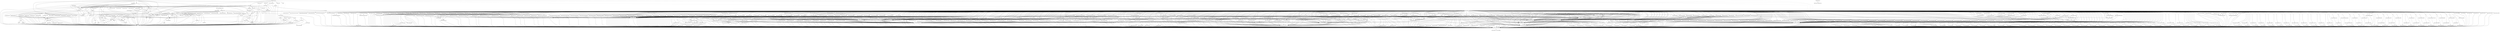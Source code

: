 digraph depends {
    node [shape=plaintext]
alsa_utils_alsamixer -> libasound2;
alsa_utils_alsamixer -> libc6;
alsa_utils_alsamixer -> libformw5;
alsa_utils_alsamixer -> libmenuw5;
alsa_utils_alsamixer -> libncursesw5;
alsa_utils_alsamixer -> libpanelw5;
alsa_utils_alsamixer -> libtinfo5;
angstrom_feed_configs -> opkg [style=dotted];
angstrom_packagegroup_boot -> angstrom_version;
angstrom_packagegroup_boot -> packagegroup_boot;
avahi_daemon -> base_passwd;
avahi_daemon -> libavahi_common3;
avahi_daemon -> libavahi_core7;
avahi_daemon -> libc6;
avahi_daemon -> libcap2;
avahi_daemon -> libdaemon0;
avahi_daemon -> libdbus_1_3;
avahi_daemon -> libexpat1;
avahi_daemon -> libnss_mdns [style=dotted];
avahi_daemon -> shadow;
avahi_daemon -> sysvinit_pidof;
avahi_utils -> libavahi_client3;
avahi_utils -> libavahi_common3;
avahi_utils -> libc6;
bluez4 -> libc6;
bluez4 -> libdbus_1_3;
bluez4 -> libglib_2_0_0;
bluez4 -> libreadline6;
bluez4 -> libudev1;
bluez4 -> libusb_0_1_4;
bluez4 -> libusb_1_0_0;
busybox -> busybox_syslog [style=dotted];
busybox -> busybox_udhcpc [style=dotted];
busybox -> libc6;
busybox -> opkg;
busybox -> update_rc_d [style=dotted];
busybox_syslog -> opkg;
connman -> base_passwd;
connman -> bluez4;
connman -> connman_conf [style=dotted];
connman -> dbus_1;
connman -> iptables;
connman -> libc6;
connman -> libdbus_1_3;
connman -> libglib_2_0_0;
connman -> libgnutls26;
connman -> ofono;
connman -> shadow;
connman -> update_rc_d [style=dotted];
connman -> wpa_supplicant;
cpufrequtils -> libc6;
dbus_1 -> base_passwd;
dbus_1 -> libc6;
dbus_1 -> libdbus_1_3;
dbus_1 -> libexpat1;
dbus_1 -> libx11_6;
dbus_1 -> shadow;
dbus_1 -> update_rc_d [style=dotted];
diffutils -> libc6;
diffutils -> opkg;
dropbear -> libc6;
dropbear -> libpam;
dropbear -> libz1;
dropbear -> opkg;
dropbear -> update_rc_d [style=dotted];
e2fsprogs_e2fsck -> libblkid1;
e2fsprogs_e2fsck -> libc6;
e2fsprogs_e2fsck -> libcom_err2;
e2fsprogs_e2fsck -> libe2p2;
e2fsprogs_e2fsck -> libext2fs2;
e2fsprogs_e2fsck -> libuuid1;
eee_acpi_scripts -> pm_utils;
fixmac -> ranpwd;
grep -> libc6;
grep -> opkg;
grub -> diffutils;
grub -> libc6;
grub -> libfreetype6;
htop -> libc6;
htop -> libncurses5;
htop -> libtinfo5;
htop -> ncurses_terminfo;
initscripts -> opkg;
iptables -> kernel_module_ip_tables [style=dotted];
iptables -> kernel_module_ipt_masquerade [style=dotted];
iptables -> kernel_module_iptable_filter [style=dotted];
iptables -> kernel_module_iptable_nat [style=dotted];
iptables -> kernel_module_nf_conntrack [style=dotted];
iptables -> kernel_module_nf_conntrack_ipv4 [style=dotted];
iptables -> kernel_module_nf_defrag_ipv4 [style=dotted];
iptables -> kernel_module_nf_nat [style=dotted];
iptables -> kernel_module_x_tables [style=dotted];
iptables -> libc6;
iw -> libc6;
iw -> libnl_3_200;
iw -> libnl_3_genl;
kbd -> libc6;
kbd -> opkg;
kernel -> kernel_3_8_4_yocto_standard;
kernel_3_8_4_yocto_standard -> kernel_image_3_8_4_yocto_standard;
kernel_module_8021q -> kernel_3_8_4_yocto_standard;
kernel_module_a8293 -> kernel_3_8_4_yocto_standard;
kernel_module_adv7170 -> kernel_3_8_4_yocto_standard;
kernel_module_adv7175 -> kernel_3_8_4_yocto_standard;
kernel_module_af9013 -> kernel_3_8_4_yocto_standard;
kernel_module_af9013 -> kernel_module_firmware_class;
kernel_module_af9033 -> kernel_3_8_4_yocto_standard;
kernel_module_af_key -> kernel_3_8_4_yocto_standard;
kernel_module_agpgart -> kernel_3_8_4_yocto_standard;
kernel_module_ah4 -> kernel_3_8_4_yocto_standard;
kernel_module_altera_ci -> kernel_3_8_4_yocto_standard;
kernel_module_altera_stapl -> kernel_3_8_4_yocto_standard;
kernel_module_amd_rng -> kernel_3_8_4_yocto_standard;
kernel_module_amd_rng -> kernel_module_rng_core;
kernel_module_ansi_cprng -> kernel_3_8_4_yocto_standard;
kernel_module_anubis -> kernel_3_8_4_yocto_standard;
kernel_module_arc4 -> kernel_3_8_4_yocto_standard;
kernel_module_arp_tables -> kernel_3_8_4_yocto_standard;
kernel_module_arp_tables -> kernel_module_x_tables;
kernel_module_arpt_mangle -> kernel_3_8_4_yocto_standard;
kernel_module_arpt_mangle -> kernel_module_x_tables;
kernel_module_arptable_filter -> kernel_3_8_4_yocto_standard;
kernel_module_arptable_filter -> kernel_module_arp_tables;
kernel_module_arptable_filter -> kernel_module_x_tables;
kernel_module_atbm8830 -> kernel_3_8_4_yocto_standard;
kernel_module_au0828 -> kernel_3_8_4_yocto_standard;
kernel_module_au0828 -> kernel_module_videobuf_core;
kernel_module_au0828 -> kernel_module_videobuf_vmalloc;
kernel_module_au8522_common -> kernel_3_8_4_yocto_standard;
kernel_module_au8522_decoder -> kernel_3_8_4_yocto_standard;
kernel_module_au8522_decoder -> kernel_module_au8522_common;
kernel_module_au8522_dig -> kernel_3_8_4_yocto_standard;
kernel_module_au8522_dig -> kernel_module_au8522_common;
kernel_module_b2c2_flexcop -> kernel_3_8_4_yocto_standard;
kernel_module_b2c2_flexcop -> kernel_module_cx24113;
kernel_module_b2c2_flexcop -> kernel_module_cx24123;
kernel_module_b2c2_flexcop -> kernel_module_firmware_class;
kernel_module_b2c2_flexcop -> kernel_module_s5h1420;
kernel_module_b2c2_flexcop_pci -> kernel_3_8_4_yocto_standard;
kernel_module_b2c2_flexcop_pci -> kernel_module_b2c2_flexcop;
kernel_module_b2c2_flexcop_pci -> kernel_module_cx24113;
kernel_module_b2c2_flexcop_pci -> kernel_module_cx24123;
kernel_module_b2c2_flexcop_pci -> kernel_module_firmware_class;
kernel_module_b2c2_flexcop_pci -> kernel_module_s5h1420;
kernel_module_b2c2_flexcop_usb -> kernel_3_8_4_yocto_standard;
kernel_module_b2c2_flexcop_usb -> kernel_module_b2c2_flexcop;
kernel_module_b2c2_flexcop_usb -> kernel_module_cx24113;
kernel_module_b2c2_flexcop_usb -> kernel_module_cx24123;
kernel_module_b2c2_flexcop_usb -> kernel_module_firmware_class;
kernel_module_b2c2_flexcop_usb -> kernel_module_s5h1420;
kernel_module_bcm3510 -> kernel_3_8_4_yocto_standard;
kernel_module_bcm3510 -> kernel_module_firmware_class;
kernel_module_binfmt_misc -> kernel_3_8_4_yocto_standard;
kernel_module_blowfish_common -> kernel_3_8_4_yocto_standard;
kernel_module_blowfish_generic -> kernel_3_8_4_yocto_standard;
kernel_module_blowfish_generic -> kernel_module_blowfish_common;
kernel_module_bonding -> kernel_3_8_4_yocto_standard;
kernel_module_bridge -> kernel_3_8_4_yocto_standard;
kernel_module_bridge -> kernel_module_llc;
kernel_module_bridge -> kernel_module_stp;
kernel_module_bsd_comp -> kernel_3_8_4_yocto_standard;
kernel_module_bsd_comp -> kernel_module_ppp_generic;
kernel_module_bsd_comp -> kernel_module_slhc;
kernel_module_bt819 -> kernel_3_8_4_yocto_standard;
kernel_module_bt856 -> kernel_3_8_4_yocto_standard;
kernel_module_bt866 -> kernel_3_8_4_yocto_standard;
kernel_module_bt878 -> kernel_3_8_4_yocto_standard;
kernel_module_bt878 -> kernel_module_btcx_risc;
kernel_module_bt878 -> kernel_module_bttv;
kernel_module_bt878 -> kernel_module_firmware_class;
kernel_module_bt878 -> kernel_module_videobuf_core;
kernel_module_bt878 -> kernel_module_videobuf_dma_sg;
kernel_module_btcx_risc -> kernel_3_8_4_yocto_standard;
kernel_module_bttv -> kernel_3_8_4_yocto_standard;
kernel_module_bttv -> kernel_module_btcx_risc;
kernel_module_bttv -> kernel_module_firmware_class;
kernel_module_bttv -> kernel_module_videobuf_core;
kernel_module_bttv -> kernel_module_videobuf_dma_sg;
kernel_module_budget -> kernel_3_8_4_yocto_standard;
kernel_module_budget -> kernel_module_budget_core;
kernel_module_budget -> kernel_module_firmware_class;
kernel_module_budget -> kernel_module_saa7146;
kernel_module_budget -> kernel_module_ttpci_eeprom;
kernel_module_budget_av -> kernel_3_8_4_yocto_standard;
kernel_module_budget_av -> kernel_module_budget_core;
kernel_module_budget_av -> kernel_module_firmware_class;
kernel_module_budget_av -> kernel_module_saa7146;
kernel_module_budget_av -> kernel_module_saa7146_vv;
kernel_module_budget_av -> kernel_module_ttpci_eeprom;
kernel_module_budget_av -> kernel_module_videobuf_core;
kernel_module_budget_av -> kernel_module_videobuf_dma_sg;
kernel_module_budget_ci -> kernel_3_8_4_yocto_standard;
kernel_module_budget_ci -> kernel_module_budget_core;
kernel_module_budget_ci -> kernel_module_firmware_class;
kernel_module_budget_ci -> kernel_module_saa7146;
kernel_module_budget_ci -> kernel_module_ttpci_eeprom;
kernel_module_budget_core -> kernel_3_8_4_yocto_standard;
kernel_module_budget_core -> kernel_module_saa7146;
kernel_module_budget_core -> kernel_module_ttpci_eeprom;
kernel_module_budget_patch -> kernel_3_8_4_yocto_standard;
kernel_module_budget_patch -> kernel_module_budget_core;
kernel_module_budget_patch -> kernel_module_saa7146;
kernel_module_budget_patch -> kernel_module_ttpci_eeprom;
kernel_module_camellia_generic -> kernel_3_8_4_yocto_standard;
kernel_module_can -> kernel_3_8_4_yocto_standard;
kernel_module_can_dev -> kernel_3_8_4_yocto_standard;
kernel_module_can_dev -> kernel_3_8_4_yocto_standard_dev [style=dotted];
kernel_module_cast5_generic -> kernel_3_8_4_yocto_standard;
kernel_module_cast5_generic -> kernel_module_cast_common;
kernel_module_cast6_generic -> kernel_3_8_4_yocto_standard;
kernel_module_cast6_generic -> kernel_module_cast_common;
kernel_module_cast_common -> kernel_3_8_4_yocto_standard;
kernel_module_cifs -> kernel_3_8_4_yocto_standard;
kernel_module_configfs -> kernel_3_8_4_yocto_standard;
kernel_module_cpia2 -> kernel_3_8_4_yocto_standard;
kernel_module_cpia2 -> kernel_module_firmware_class;
kernel_module_crc_ccitt -> kernel_3_8_4_yocto_standard;
kernel_module_crypto_null -> kernel_3_8_4_yocto_standard;
kernel_module_cryptoloop -> kernel_3_8_4_yocto_standard;
kernel_module_cs5345 -> kernel_3_8_4_yocto_standard;
kernel_module_ctr -> kernel_3_8_4_yocto_standard;
kernel_module_cuse -> kernel_3_8_4_yocto_standard;
kernel_module_cuse -> kernel_module_fuse;
kernel_module_cx18 -> kernel_3_8_4_yocto_standard;
kernel_module_cx18 -> kernel_module_firmware_class;
kernel_module_cx18 -> kernel_module_videobuf_core;
kernel_module_cx18 -> kernel_module_videobuf_vmalloc;
kernel_module_cx18_alsa -> kernel_3_8_4_yocto_standard;
kernel_module_cx18_alsa -> kernel_module_cx18;
kernel_module_cx18_alsa -> kernel_module_firmware_class;
kernel_module_cx18_alsa -> kernel_module_snd;
kernel_module_cx18_alsa -> kernel_module_snd_page_alloc;
kernel_module_cx18_alsa -> kernel_module_snd_pcm;
kernel_module_cx18_alsa -> kernel_module_snd_timer;
kernel_module_cx18_alsa -> kernel_module_soundcore;
kernel_module_cx18_alsa -> kernel_module_videobuf_core;
kernel_module_cx18_alsa -> kernel_module_videobuf_vmalloc;
kernel_module_cx22700 -> kernel_3_8_4_yocto_standard;
kernel_module_cx22702 -> kernel_3_8_4_yocto_standard;
kernel_module_cx231xx -> kernel_3_8_4_yocto_standard;
kernel_module_cx231xx -> kernel_module_firmware_class;
kernel_module_cx231xx -> kernel_module_videobuf_core;
kernel_module_cx231xx -> kernel_module_videobuf_vmalloc;
kernel_module_cx231xx_alsa -> kernel_3_8_4_yocto_standard;
kernel_module_cx231xx_alsa -> kernel_module_cx231xx;
kernel_module_cx231xx_alsa -> kernel_module_firmware_class;
kernel_module_cx231xx_alsa -> kernel_module_snd;
kernel_module_cx231xx_alsa -> kernel_module_snd_page_alloc;
kernel_module_cx231xx_alsa -> kernel_module_snd_pcm;
kernel_module_cx231xx_alsa -> kernel_module_snd_timer;
kernel_module_cx231xx_alsa -> kernel_module_soundcore;
kernel_module_cx231xx_alsa -> kernel_module_videobuf_core;
kernel_module_cx231xx_alsa -> kernel_module_videobuf_vmalloc;
kernel_module_cx231xx_dvb -> kernel_3_8_4_yocto_standard;
kernel_module_cx231xx_dvb -> kernel_module_cx231xx;
kernel_module_cx231xx_dvb -> kernel_module_firmware_class;
kernel_module_cx231xx_dvb -> kernel_module_videobuf_core;
kernel_module_cx231xx_dvb -> kernel_module_videobuf_vmalloc;
kernel_module_cx23885 -> kernel_3_8_4_yocto_standard;
kernel_module_cx23885 -> kernel_module_altera_ci;
kernel_module_cx23885 -> kernel_module_altera_stapl;
kernel_module_cx23885 -> kernel_module_btcx_risc;
kernel_module_cx23885 -> kernel_module_firmware_class;
kernel_module_cx23885 -> kernel_module_snd;
kernel_module_cx23885 -> kernel_module_snd_page_alloc;
kernel_module_cx23885 -> kernel_module_snd_pcm;
kernel_module_cx23885 -> kernel_module_snd_timer;
kernel_module_cx23885 -> kernel_module_soundcore;
kernel_module_cx23885 -> kernel_module_videobuf_core;
kernel_module_cx23885 -> kernel_module_videobuf_dma_sg;
kernel_module_cx23885 -> kernel_module_videobuf_dvb;
kernel_module_cx24110 -> kernel_3_8_4_yocto_standard;
kernel_module_cx24113 -> kernel_3_8_4_yocto_standard;
kernel_module_cx24116 -> kernel_3_8_4_yocto_standard;
kernel_module_cx24116 -> kernel_module_firmware_class;
kernel_module_cx24123 -> kernel_3_8_4_yocto_standard;
kernel_module_cx25821 -> kernel_3_8_4_yocto_standard;
kernel_module_cx25821 -> kernel_module_btcx_risc;
kernel_module_cx25821 -> kernel_module_videobuf_core;
kernel_module_cx25821 -> kernel_module_videobuf_dma_sg;
kernel_module_cx25821_alsa -> kernel_3_8_4_yocto_standard;
kernel_module_cx25821_alsa -> kernel_module_btcx_risc;
kernel_module_cx25821_alsa -> kernel_module_cx25821;
kernel_module_cx25821_alsa -> kernel_module_snd;
kernel_module_cx25821_alsa -> kernel_module_snd_page_alloc;
kernel_module_cx25821_alsa -> kernel_module_snd_pcm;
kernel_module_cx25821_alsa -> kernel_module_snd_timer;
kernel_module_cx25821_alsa -> kernel_module_soundcore;
kernel_module_cx25821_alsa -> kernel_module_videobuf_core;
kernel_module_cx25821_alsa -> kernel_module_videobuf_dma_sg;
kernel_module_cx8800 -> kernel_3_8_4_yocto_standard;
kernel_module_cx8800 -> kernel_module_btcx_risc;
kernel_module_cx8800 -> kernel_module_cx88xx;
kernel_module_cx8800 -> kernel_module_videobuf_core;
kernel_module_cx8800 -> kernel_module_videobuf_dma_sg;
kernel_module_cx8802 -> kernel_3_8_4_yocto_standard;
kernel_module_cx8802 -> kernel_module_btcx_risc;
kernel_module_cx8802 -> kernel_module_cx88xx;
kernel_module_cx8802 -> kernel_module_videobuf_core;
kernel_module_cx8802 -> kernel_module_videobuf_dma_sg;
kernel_module_cx88_alsa -> kernel_3_8_4_yocto_standard;
kernel_module_cx88_alsa -> kernel_module_btcx_risc;
kernel_module_cx88_alsa -> kernel_module_cx88xx;
kernel_module_cx88_alsa -> kernel_module_snd;
kernel_module_cx88_alsa -> kernel_module_snd_page_alloc;
kernel_module_cx88_alsa -> kernel_module_snd_pcm;
kernel_module_cx88_alsa -> kernel_module_snd_timer;
kernel_module_cx88_alsa -> kernel_module_soundcore;
kernel_module_cx88_alsa -> kernel_module_videobuf_core;
kernel_module_cx88_alsa -> kernel_module_videobuf_dma_sg;
kernel_module_cx88_blackbird -> kernel_3_8_4_yocto_standard;
kernel_module_cx88_blackbird -> kernel_module_btcx_risc;
kernel_module_cx88_blackbird -> kernel_module_cx8800;
kernel_module_cx88_blackbird -> kernel_module_cx8802;
kernel_module_cx88_blackbird -> kernel_module_cx88xx;
kernel_module_cx88_blackbird -> kernel_module_firmware_class;
kernel_module_cx88_blackbird -> kernel_module_videobuf_core;
kernel_module_cx88_blackbird -> kernel_module_videobuf_dma_sg;
kernel_module_cx88_dvb -> kernel_3_8_4_yocto_standard;
kernel_module_cx88_dvb -> kernel_module_btcx_risc;
kernel_module_cx88_dvb -> kernel_module_cx8802;
kernel_module_cx88_dvb -> kernel_module_cx88_vp3054_i2c;
kernel_module_cx88_dvb -> kernel_module_cx88xx;
kernel_module_cx88_dvb -> kernel_module_videobuf_core;
kernel_module_cx88_dvb -> kernel_module_videobuf_dma_sg;
kernel_module_cx88_dvb -> kernel_module_videobuf_dvb;
kernel_module_cx88_vp3054_i2c -> kernel_3_8_4_yocto_standard;
kernel_module_cx88xx -> kernel_3_8_4_yocto_standard;
kernel_module_cx88xx -> kernel_module_btcx_risc;
kernel_module_cx88xx -> kernel_module_videobuf_core;
kernel_module_cx88xx -> kernel_module_videobuf_dma_sg;
kernel_module_cxd2820r -> kernel_3_8_4_yocto_standard;
kernel_module_ddbridge -> kernel_3_8_4_yocto_standard;
kernel_module_deflate -> kernel_3_8_4_yocto_standard;
kernel_module_dib0070 -> kernel_3_8_4_yocto_standard;
kernel_module_dib0090 -> kernel_3_8_4_yocto_standard;
kernel_module_dib3000mb -> kernel_3_8_4_yocto_standard;
kernel_module_dib3000mc -> kernel_3_8_4_yocto_standard;
kernel_module_dib3000mc -> kernel_module_dibx000_common;
kernel_module_dib7000m -> kernel_3_8_4_yocto_standard;
kernel_module_dib7000m -> kernel_module_dibx000_common;
kernel_module_dib7000p -> kernel_3_8_4_yocto_standard;
kernel_module_dib7000p -> kernel_module_dibx000_common;
kernel_module_dib8000 -> kernel_3_8_4_yocto_standard;
kernel_module_dib8000 -> kernel_module_dibx000_common;
kernel_module_dibx000_common -> kernel_3_8_4_yocto_standard;
kernel_module_dm1105 -> kernel_3_8_4_yocto_standard;
kernel_module_drm -> kernel_3_8_4_yocto_standard;
kernel_module_drm -> kernel_module_agpgart;
kernel_module_drm_kms_helper -> kernel_3_8_4_yocto_standard;
kernel_module_drm_kms_helper -> kernel_module_agpgart;
kernel_module_drm_kms_helper -> kernel_module_drm;
kernel_module_drxd -> kernel_3_8_4_yocto_standard;
kernel_module_drxd -> kernel_module_firmware_class;
kernel_module_drxk -> kernel_3_8_4_yocto_standard;
kernel_module_drxk -> kernel_module_firmware_class;
kernel_module_ds3000 -> kernel_3_8_4_yocto_standard;
kernel_module_ds3000 -> kernel_module_firmware_class;
kernel_module_dsbr100 -> kernel_3_8_4_yocto_standard;
kernel_module_dst -> kernel_3_8_4_yocto_standard;
kernel_module_dst -> kernel_module_bt878;
kernel_module_dst -> kernel_module_btcx_risc;
kernel_module_dst -> kernel_module_bttv;
kernel_module_dst -> kernel_module_firmware_class;
kernel_module_dst -> kernel_module_videobuf_core;
kernel_module_dst -> kernel_module_videobuf_dma_sg;
kernel_module_dst_ca -> kernel_3_8_4_yocto_standard;
kernel_module_dst_ca -> kernel_module_bt878;
kernel_module_dst_ca -> kernel_module_btcx_risc;
kernel_module_dst_ca -> kernel_module_bttv;
kernel_module_dst_ca -> kernel_module_dst;
kernel_module_dst_ca -> kernel_module_firmware_class;
kernel_module_dst_ca -> kernel_module_videobuf_core;
kernel_module_dst_ca -> kernel_module_videobuf_dma_sg;
kernel_module_dummy -> kernel_3_8_4_yocto_standard;
kernel_module_dvb_bt8xx -> kernel_3_8_4_yocto_standard;
kernel_module_dvb_bt8xx -> kernel_module_bt878;
kernel_module_dvb_bt8xx -> kernel_module_btcx_risc;
kernel_module_dvb_bt8xx -> kernel_module_bttv;
kernel_module_dvb_bt8xx -> kernel_module_firmware_class;
kernel_module_dvb_bt8xx -> kernel_module_videobuf_core;
kernel_module_dvb_bt8xx -> kernel_module_videobuf_dma_sg;
kernel_module_dvb_pll -> kernel_3_8_4_yocto_standard;
kernel_module_dvb_ttpci -> kernel_3_8_4_yocto_standard;
kernel_module_dvb_ttpci -> kernel_module_firmware_class;
kernel_module_dvb_ttpci -> kernel_module_saa7146;
kernel_module_dvb_ttpci -> kernel_module_saa7146_vv;
kernel_module_dvb_ttpci -> kernel_module_ttpci_eeprom;
kernel_module_dvb_ttpci -> kernel_module_videobuf_core;
kernel_module_dvb_ttpci -> kernel_module_videobuf_dma_sg;
kernel_module_dvb_ttusb_budget -> kernel_3_8_4_yocto_standard;
kernel_module_dvb_ttusb_budget -> kernel_module_firmware_class;
kernel_module_dvb_usb -> kernel_3_8_4_yocto_standard;
kernel_module_dvb_usb -> kernel_module_firmware_class;
kernel_module_dvb_usb_a800 -> kernel_3_8_4_yocto_standard;
kernel_module_dvb_usb_a800 -> kernel_module_dib3000mc;
kernel_module_dvb_usb_a800 -> kernel_module_dibx000_common;
kernel_module_dvb_usb_a800 -> kernel_module_dvb_usb;
kernel_module_dvb_usb_a800 -> kernel_module_dvb_usb_dibusb_common;
kernel_module_dvb_usb_a800 -> kernel_module_firmware_class;
kernel_module_dvb_usb_af9005 -> kernel_3_8_4_yocto_standard;
kernel_module_dvb_usb_af9005 -> kernel_module_dvb_usb;
kernel_module_dvb_usb_af9005 -> kernel_module_firmware_class;
kernel_module_dvb_usb_af9005_remote -> kernel_3_8_4_yocto_standard;
kernel_module_dvb_usb_af9015 -> kernel_3_8_4_yocto_standard;
kernel_module_dvb_usb_af9015 -> kernel_module_dvb_usb_v2;
kernel_module_dvb_usb_af9015 -> kernel_module_firmware_class;
kernel_module_dvb_usb_af9035 -> kernel_3_8_4_yocto_standard;
kernel_module_dvb_usb_af9035 -> kernel_module_dvb_usb_v2;
kernel_module_dvb_usb_af9035 -> kernel_module_firmware_class;
kernel_module_dvb_usb_anysee -> kernel_3_8_4_yocto_standard;
kernel_module_dvb_usb_anysee -> kernel_module_dvb_usb_v2;
kernel_module_dvb_usb_anysee -> kernel_module_firmware_class;
kernel_module_dvb_usb_au6610 -> kernel_3_8_4_yocto_standard;
kernel_module_dvb_usb_au6610 -> kernel_module_dvb_usb_v2;
kernel_module_dvb_usb_au6610 -> kernel_module_firmware_class;
kernel_module_dvb_usb_az6007 -> kernel_3_8_4_yocto_standard;
kernel_module_dvb_usb_az6007 -> kernel_module_dvb_usb_cypress_firmware;
kernel_module_dvb_usb_az6007 -> kernel_module_dvb_usb_v2;
kernel_module_dvb_usb_az6007 -> kernel_module_firmware_class;
kernel_module_dvb_usb_az6027 -> kernel_3_8_4_yocto_standard;
kernel_module_dvb_usb_az6027 -> kernel_module_dvb_usb;
kernel_module_dvb_usb_az6027 -> kernel_module_firmware_class;
kernel_module_dvb_usb_az6027 -> kernel_module_stb0899;
kernel_module_dvb_usb_az6027 -> kernel_module_stb6100;
kernel_module_dvb_usb_ce6230 -> kernel_3_8_4_yocto_standard;
kernel_module_dvb_usb_ce6230 -> kernel_module_dvb_usb_v2;
kernel_module_dvb_usb_ce6230 -> kernel_module_firmware_class;
kernel_module_dvb_usb_cinergyt2 -> kernel_3_8_4_yocto_standard;
kernel_module_dvb_usb_cinergyt2 -> kernel_module_dvb_usb;
kernel_module_dvb_usb_cinergyt2 -> kernel_module_firmware_class;
kernel_module_dvb_usb_cxusb -> kernel_3_8_4_yocto_standard;
kernel_module_dvb_usb_cxusb -> kernel_module_dib0070;
kernel_module_dvb_usb_cxusb -> kernel_module_dib7000p;
kernel_module_dvb_usb_cxusb -> kernel_module_dibx000_common;
kernel_module_dvb_usb_cxusb -> kernel_module_dvb_usb;
kernel_module_dvb_usb_cxusb -> kernel_module_firmware_class;
kernel_module_dvb_usb_cypress_firmware -> kernel_3_8_4_yocto_standard;
kernel_module_dvb_usb_dib0700 -> kernel_3_8_4_yocto_standard;
kernel_module_dvb_usb_dib0700 -> kernel_module_dib0070;
kernel_module_dvb_usb_dib0700 -> kernel_module_dib0090;
kernel_module_dvb_usb_dib0700 -> kernel_module_dib3000mc;
kernel_module_dvb_usb_dib0700 -> kernel_module_dib7000m;
kernel_module_dvb_usb_dib0700 -> kernel_module_dib7000p;
kernel_module_dvb_usb_dib0700 -> kernel_module_dib8000;
kernel_module_dvb_usb_dib0700 -> kernel_module_dibx000_common;
kernel_module_dvb_usb_dib0700 -> kernel_module_dvb_usb;
kernel_module_dvb_usb_dib0700 -> kernel_module_firmware_class;
kernel_module_dvb_usb_dibusb_common -> kernel_3_8_4_yocto_standard;
kernel_module_dvb_usb_dibusb_common -> kernel_module_dib3000mc;
kernel_module_dvb_usb_dibusb_common -> kernel_module_dibx000_common;
kernel_module_dvb_usb_dibusb_common -> kernel_module_dvb_usb;
kernel_module_dvb_usb_dibusb_common -> kernel_module_firmware_class;
kernel_module_dvb_usb_dibusb_mb -> kernel_3_8_4_yocto_standard;
kernel_module_dvb_usb_dibusb_mb -> kernel_module_dib3000mc;
kernel_module_dvb_usb_dibusb_mb -> kernel_module_dibx000_common;
kernel_module_dvb_usb_dibusb_mb -> kernel_module_dvb_usb;
kernel_module_dvb_usb_dibusb_mb -> kernel_module_dvb_usb_dibusb_common;
kernel_module_dvb_usb_dibusb_mb -> kernel_module_firmware_class;
kernel_module_dvb_usb_dibusb_mc -> kernel_3_8_4_yocto_standard;
kernel_module_dvb_usb_dibusb_mc -> kernel_module_dib3000mc;
kernel_module_dvb_usb_dibusb_mc -> kernel_module_dibx000_common;
kernel_module_dvb_usb_dibusb_mc -> kernel_module_dvb_usb;
kernel_module_dvb_usb_dibusb_mc -> kernel_module_dvb_usb_dibusb_common;
kernel_module_dvb_usb_dibusb_mc -> kernel_module_firmware_class;
kernel_module_dvb_usb_digitv -> kernel_3_8_4_yocto_standard;
kernel_module_dvb_usb_digitv -> kernel_module_dvb_usb;
kernel_module_dvb_usb_digitv -> kernel_module_firmware_class;
kernel_module_dvb_usb_dtt200u -> kernel_3_8_4_yocto_standard;
kernel_module_dvb_usb_dtt200u -> kernel_module_dvb_usb;
kernel_module_dvb_usb_dtt200u -> kernel_module_firmware_class;
kernel_module_dvb_usb_dtv5100 -> kernel_3_8_4_yocto_standard;
kernel_module_dvb_usb_dtv5100 -> kernel_module_dvb_usb;
kernel_module_dvb_usb_dtv5100 -> kernel_module_firmware_class;
kernel_module_dvb_usb_dw2102 -> kernel_3_8_4_yocto_standard;
kernel_module_dvb_usb_dw2102 -> kernel_module_dvb_usb;
kernel_module_dvb_usb_dw2102 -> kernel_module_firmware_class;
kernel_module_dvb_usb_ec168 -> kernel_3_8_4_yocto_standard;
kernel_module_dvb_usb_ec168 -> kernel_module_dvb_usb_v2;
kernel_module_dvb_usb_ec168 -> kernel_module_firmware_class;
kernel_module_dvb_usb_friio -> kernel_3_8_4_yocto_standard;
kernel_module_dvb_usb_friio -> kernel_module_dvb_usb;
kernel_module_dvb_usb_friio -> kernel_module_firmware_class;
kernel_module_dvb_usb_gl861 -> kernel_3_8_4_yocto_standard;
kernel_module_dvb_usb_gl861 -> kernel_module_dvb_usb_v2;
kernel_module_dvb_usb_gl861 -> kernel_module_firmware_class;
kernel_module_dvb_usb_gp8psk -> kernel_3_8_4_yocto_standard;
kernel_module_dvb_usb_gp8psk -> kernel_module_dvb_usb;
kernel_module_dvb_usb_gp8psk -> kernel_module_firmware_class;
kernel_module_dvb_usb_it913x -> kernel_3_8_4_yocto_standard;
kernel_module_dvb_usb_it913x -> kernel_module_dvb_usb_v2;
kernel_module_dvb_usb_it913x -> kernel_module_firmware_class;
kernel_module_dvb_usb_lmedm04 -> kernel_3_8_4_yocto_standard;
kernel_module_dvb_usb_lmedm04 -> kernel_module_dvb_usb_v2;
kernel_module_dvb_usb_lmedm04 -> kernel_module_firmware_class;
kernel_module_dvb_usb_m920x -> kernel_3_8_4_yocto_standard;
kernel_module_dvb_usb_m920x -> kernel_module_dvb_usb;
kernel_module_dvb_usb_m920x -> kernel_module_firmware_class;
kernel_module_dvb_usb_mxl111sf -> kernel_3_8_4_yocto_standard;
kernel_module_dvb_usb_mxl111sf -> kernel_module_dvb_usb_v2;
kernel_module_dvb_usb_mxl111sf -> kernel_module_firmware_class;
kernel_module_dvb_usb_nova_t_usb2 -> kernel_3_8_4_yocto_standard;
kernel_module_dvb_usb_nova_t_usb2 -> kernel_module_dib3000mc;
kernel_module_dvb_usb_nova_t_usb2 -> kernel_module_dibx000_common;
kernel_module_dvb_usb_nova_t_usb2 -> kernel_module_dvb_usb;
kernel_module_dvb_usb_nova_t_usb2 -> kernel_module_dvb_usb_dibusb_common;
kernel_module_dvb_usb_nova_t_usb2 -> kernel_module_firmware_class;
kernel_module_dvb_usb_opera -> kernel_3_8_4_yocto_standard;
kernel_module_dvb_usb_opera -> kernel_module_dvb_usb;
kernel_module_dvb_usb_opera -> kernel_module_firmware_class;
kernel_module_dvb_usb_pctv452e -> kernel_3_8_4_yocto_standard;
kernel_module_dvb_usb_pctv452e -> kernel_module_dvb_usb;
kernel_module_dvb_usb_pctv452e -> kernel_module_firmware_class;
kernel_module_dvb_usb_pctv452e -> kernel_module_ttpci_eeprom;
kernel_module_dvb_usb_rtl28xxu -> kernel_3_8_4_yocto_standard;
kernel_module_dvb_usb_rtl28xxu -> kernel_module_dvb_usb_v2;
kernel_module_dvb_usb_rtl28xxu -> kernel_module_firmware_class;
kernel_module_dvb_usb_rtl28xxu -> kernel_module_rtl2830;
kernel_module_dvb_usb_technisat_usb2 -> kernel_3_8_4_yocto_standard;
kernel_module_dvb_usb_technisat_usb2 -> kernel_module_dvb_usb;
kernel_module_dvb_usb_technisat_usb2 -> kernel_module_firmware_class;
kernel_module_dvb_usb_technisat_usb2 -> kernel_module_stv090x;
kernel_module_dvb_usb_ttusb2 -> kernel_3_8_4_yocto_standard;
kernel_module_dvb_usb_ttusb2 -> kernel_module_dvb_usb;
kernel_module_dvb_usb_ttusb2 -> kernel_module_firmware_class;
kernel_module_dvb_usb_umt_010 -> kernel_3_8_4_yocto_standard;
kernel_module_dvb_usb_umt_010 -> kernel_module_dib3000mc;
kernel_module_dvb_usb_umt_010 -> kernel_module_dibx000_common;
kernel_module_dvb_usb_umt_010 -> kernel_module_dvb_usb;
kernel_module_dvb_usb_umt_010 -> kernel_module_dvb_usb_dibusb_common;
kernel_module_dvb_usb_umt_010 -> kernel_module_firmware_class;
kernel_module_dvb_usb_v2 -> kernel_3_8_4_yocto_standard;
kernel_module_dvb_usb_v2 -> kernel_module_firmware_class;
kernel_module_dvb_usb_vp702x -> kernel_3_8_4_yocto_standard;
kernel_module_dvb_usb_vp702x -> kernel_module_dvb_usb;
kernel_module_dvb_usb_vp702x -> kernel_module_firmware_class;
kernel_module_dvb_usb_vp7045 -> kernel_3_8_4_yocto_standard;
kernel_module_dvb_usb_vp7045 -> kernel_module_dvb_usb;
kernel_module_dvb_usb_vp7045 -> kernel_module_firmware_class;
kernel_module_e4000 -> kernel_3_8_4_yocto_standard;
kernel_module_earth_pt1 -> kernel_3_8_4_yocto_standard;
kernel_module_ec100 -> kernel_3_8_4_yocto_standard;
kernel_module_ecb -> kernel_3_8_4_yocto_standard;
kernel_module_em28xx -> kernel_3_8_4_yocto_standard;
kernel_module_em28xx -> kernel_module_videobuf_core;
kernel_module_em28xx -> kernel_module_videobuf_vmalloc;
kernel_module_em28xx_alsa -> kernel_3_8_4_yocto_standard;
kernel_module_em28xx_alsa -> kernel_module_em28xx;
kernel_module_em28xx_alsa -> kernel_module_snd;
kernel_module_em28xx_alsa -> kernel_module_snd_page_alloc;
kernel_module_em28xx_alsa -> kernel_module_snd_pcm;
kernel_module_em28xx_alsa -> kernel_module_snd_timer;
kernel_module_em28xx_alsa -> kernel_module_soundcore;
kernel_module_em28xx_alsa -> kernel_module_videobuf_core;
kernel_module_em28xx_alsa -> kernel_module_videobuf_vmalloc;
kernel_module_em28xx_dvb -> kernel_3_8_4_yocto_standard;
kernel_module_em28xx_dvb -> kernel_module_em28xx;
kernel_module_em28xx_dvb -> kernel_module_videobuf_core;
kernel_module_em28xx_dvb -> kernel_module_videobuf_vmalloc;
kernel_module_em28xx_rc -> kernel_3_8_4_yocto_standard;
kernel_module_em28xx_rc -> kernel_module_em28xx;
kernel_module_em28xx_rc -> kernel_module_videobuf_core;
kernel_module_em28xx_rc -> kernel_module_videobuf_vmalloc;
kernel_module_emgd -> kernel_3_8_4_yocto_standard;
kernel_module_emgd -> kernel_module_agpgart;
kernel_module_emgd -> kernel_module_drm;
kernel_module_emgd -> kernel_module_drm_kms_helper;
kernel_module_esp4 -> kernel_3_8_4_yocto_standard;
kernel_module_fc0011 -> kernel_3_8_4_yocto_standard;
kernel_module_fc0012 -> kernel_3_8_4_yocto_standard;
kernel_module_fc0013 -> kernel_3_8_4_yocto_standard;
kernel_module_fc2580 -> kernel_3_8_4_yocto_standard;
kernel_module_firmware_class -> kernel_3_8_4_yocto_standard;
kernel_module_fuse -> kernel_3_8_4_yocto_standard;
kernel_module_g_acm_ms -> kernel_3_8_4_yocto_standard;
kernel_module_g_acm_ms -> kernel_module_libcomposite;
kernel_module_g_acm_ms -> kernel_module_udc_core;
kernel_module_g_audio -> kernel_3_8_4_yocto_standard;
kernel_module_g_audio -> kernel_module_libcomposite;
kernel_module_g_audio -> kernel_module_snd;
kernel_module_g_audio -> kernel_module_snd_page_alloc;
kernel_module_g_audio -> kernel_module_snd_pcm;
kernel_module_g_audio -> kernel_module_snd_timer;
kernel_module_g_audio -> kernel_module_soundcore;
kernel_module_g_audio -> kernel_module_udc_core;
kernel_module_g_cdc -> kernel_3_8_4_yocto_standard;
kernel_module_g_cdc -> kernel_module_libcomposite;
kernel_module_g_cdc -> kernel_module_udc_core;
kernel_module_g_dbgp -> kernel_3_8_4_yocto_standard;
kernel_module_g_dbgp -> kernel_module_libcomposite;
kernel_module_g_dbgp -> kernel_module_udc_core;
kernel_module_g_ether -> kernel_3_8_4_yocto_standard;
kernel_module_g_ether -> kernel_module_libcomposite;
kernel_module_g_ether -> kernel_module_udc_core;
kernel_module_g_ffs -> kernel_3_8_4_yocto_standard;
kernel_module_g_ffs -> kernel_module_libcomposite;
kernel_module_g_ffs -> kernel_module_udc_core;
kernel_module_g_hid -> kernel_3_8_4_yocto_standard;
kernel_module_g_hid -> kernel_module_libcomposite;
kernel_module_g_hid -> kernel_module_udc_core;
kernel_module_g_mass_storage -> kernel_3_8_4_yocto_standard;
kernel_module_g_mass_storage -> kernel_module_libcomposite;
kernel_module_g_mass_storage -> kernel_module_udc_core;
kernel_module_g_midi -> kernel_3_8_4_yocto_standard;
kernel_module_g_midi -> kernel_module_libcomposite;
kernel_module_g_midi -> kernel_module_snd;
kernel_module_g_midi -> kernel_module_snd_rawmidi;
kernel_module_g_midi -> kernel_module_soundcore;
kernel_module_g_midi -> kernel_module_udc_core;
kernel_module_g_multi -> kernel_3_8_4_yocto_standard;
kernel_module_g_multi -> kernel_module_libcomposite;
kernel_module_g_multi -> kernel_module_udc_core;
kernel_module_g_ncm -> kernel_3_8_4_yocto_standard;
kernel_module_g_ncm -> kernel_module_libcomposite;
kernel_module_g_ncm -> kernel_module_udc_core;
kernel_module_g_printer -> kernel_3_8_4_yocto_standard;
kernel_module_g_printer -> kernel_module_libcomposite;
kernel_module_g_printer -> kernel_module_udc_core;
kernel_module_g_serial -> kernel_3_8_4_yocto_standard;
kernel_module_g_serial -> kernel_module_libcomposite;
kernel_module_g_serial -> kernel_module_udc_core;
kernel_module_g_zero -> kernel_3_8_4_yocto_standard;
kernel_module_g_zero -> kernel_module_libcomposite;
kernel_module_g_zero -> kernel_module_udc_core;
kernel_module_gadgetfs -> kernel_3_8_4_yocto_standard;
kernel_module_gadgetfs -> kernel_module_udc_core;
kernel_module_geode_rng -> kernel_3_8_4_yocto_standard;
kernel_module_geode_rng -> kernel_module_rng_core;
kernel_module_gspca_benq -> kernel_3_8_4_yocto_standard;
kernel_module_gspca_benq -> kernel_module_gspca_main;
kernel_module_gspca_conex -> kernel_3_8_4_yocto_standard;
kernel_module_gspca_conex -> kernel_module_gspca_main;
kernel_module_gspca_cpia1 -> kernel_3_8_4_yocto_standard;
kernel_module_gspca_cpia1 -> kernel_module_gspca_main;
kernel_module_gspca_etoms -> kernel_3_8_4_yocto_standard;
kernel_module_gspca_etoms -> kernel_module_gspca_main;
kernel_module_gspca_finepix -> kernel_3_8_4_yocto_standard;
kernel_module_gspca_finepix -> kernel_module_gspca_main;
kernel_module_gspca_gl860 -> kernel_3_8_4_yocto_standard;
kernel_module_gspca_gl860 -> kernel_module_gspca_main;
kernel_module_gspca_jeilinj -> kernel_3_8_4_yocto_standard;
kernel_module_gspca_jeilinj -> kernel_module_gspca_main;
kernel_module_gspca_jl2005bcd -> kernel_3_8_4_yocto_standard;
kernel_module_gspca_jl2005bcd -> kernel_module_gspca_main;
kernel_module_gspca_kinect -> kernel_3_8_4_yocto_standard;
kernel_module_gspca_kinect -> kernel_module_gspca_main;
kernel_module_gspca_konica -> kernel_3_8_4_yocto_standard;
kernel_module_gspca_konica -> kernel_module_gspca_main;
kernel_module_gspca_m5602 -> kernel_3_8_4_yocto_standard;
kernel_module_gspca_m5602 -> kernel_module_gspca_main;
kernel_module_gspca_main -> kernel_3_8_4_yocto_standard;
kernel_module_gspca_mars -> kernel_3_8_4_yocto_standard;
kernel_module_gspca_mars -> kernel_module_gspca_main;
kernel_module_gspca_mr97310a -> kernel_3_8_4_yocto_standard;
kernel_module_gspca_mr97310a -> kernel_module_gspca_main;
kernel_module_gspca_nw80x -> kernel_3_8_4_yocto_standard;
kernel_module_gspca_nw80x -> kernel_module_gspca_main;
kernel_module_gspca_ov519 -> kernel_3_8_4_yocto_standard;
kernel_module_gspca_ov519 -> kernel_module_gspca_main;
kernel_module_gspca_ov534 -> kernel_3_8_4_yocto_standard;
kernel_module_gspca_ov534 -> kernel_module_gspca_main;
kernel_module_gspca_ov534_9 -> kernel_3_8_4_yocto_standard;
kernel_module_gspca_ov534_9 -> kernel_module_gspca_main;
kernel_module_gspca_pac207 -> kernel_3_8_4_yocto_standard;
kernel_module_gspca_pac207 -> kernel_module_gspca_main;
kernel_module_gspca_pac7302 -> kernel_3_8_4_yocto_standard;
kernel_module_gspca_pac7302 -> kernel_module_gspca_main;
kernel_module_gspca_pac7311 -> kernel_3_8_4_yocto_standard;
kernel_module_gspca_pac7311 -> kernel_module_gspca_main;
kernel_module_gspca_se401 -> kernel_3_8_4_yocto_standard;
kernel_module_gspca_se401 -> kernel_module_gspca_main;
kernel_module_gspca_sn9c2028 -> kernel_3_8_4_yocto_standard;
kernel_module_gspca_sn9c2028 -> kernel_module_gspca_main;
kernel_module_gspca_sn9c20x -> kernel_3_8_4_yocto_standard;
kernel_module_gspca_sn9c20x -> kernel_module_gspca_main;
kernel_module_gspca_sonixb -> kernel_3_8_4_yocto_standard;
kernel_module_gspca_sonixb -> kernel_module_gspca_main;
kernel_module_gspca_sonixj -> kernel_3_8_4_yocto_standard;
kernel_module_gspca_sonixj -> kernel_module_gspca_main;
kernel_module_gspca_spca1528 -> kernel_3_8_4_yocto_standard;
kernel_module_gspca_spca1528 -> kernel_module_gspca_main;
kernel_module_gspca_spca500 -> kernel_3_8_4_yocto_standard;
kernel_module_gspca_spca500 -> kernel_module_gspca_main;
kernel_module_gspca_spca501 -> kernel_3_8_4_yocto_standard;
kernel_module_gspca_spca501 -> kernel_module_gspca_main;
kernel_module_gspca_spca505 -> kernel_3_8_4_yocto_standard;
kernel_module_gspca_spca505 -> kernel_module_gspca_main;
kernel_module_gspca_spca506 -> kernel_3_8_4_yocto_standard;
kernel_module_gspca_spca506 -> kernel_module_gspca_main;
kernel_module_gspca_spca508 -> kernel_3_8_4_yocto_standard;
kernel_module_gspca_spca508 -> kernel_module_gspca_main;
kernel_module_gspca_spca561 -> kernel_3_8_4_yocto_standard;
kernel_module_gspca_spca561 -> kernel_module_gspca_main;
kernel_module_gspca_sq905 -> kernel_3_8_4_yocto_standard;
kernel_module_gspca_sq905 -> kernel_module_gspca_main;
kernel_module_gspca_sq905c -> kernel_3_8_4_yocto_standard;
kernel_module_gspca_sq905c -> kernel_module_gspca_main;
kernel_module_gspca_sq930x -> kernel_3_8_4_yocto_standard;
kernel_module_gspca_sq930x -> kernel_module_gspca_main;
kernel_module_gspca_stk014 -> kernel_3_8_4_yocto_standard;
kernel_module_gspca_stk014 -> kernel_module_gspca_main;
kernel_module_gspca_stv0680 -> kernel_3_8_4_yocto_standard;
kernel_module_gspca_stv0680 -> kernel_module_gspca_main;
kernel_module_gspca_stv06xx -> kernel_3_8_4_yocto_standard;
kernel_module_gspca_stv06xx -> kernel_module_gspca_main;
kernel_module_gspca_sunplus -> kernel_3_8_4_yocto_standard;
kernel_module_gspca_sunplus -> kernel_module_gspca_main;
kernel_module_gspca_t613 -> kernel_3_8_4_yocto_standard;
kernel_module_gspca_t613 -> kernel_module_gspca_main;
kernel_module_gspca_topro -> kernel_3_8_4_yocto_standard;
kernel_module_gspca_topro -> kernel_module_gspca_main;
kernel_module_gspca_tv8532 -> kernel_3_8_4_yocto_standard;
kernel_module_gspca_tv8532 -> kernel_module_gspca_main;
kernel_module_gspca_vc032x -> kernel_3_8_4_yocto_standard;
kernel_module_gspca_vc032x -> kernel_module_gspca_main;
kernel_module_gspca_vicam -> kernel_3_8_4_yocto_standard;
kernel_module_gspca_vicam -> kernel_module_firmware_class;
kernel_module_gspca_vicam -> kernel_module_gspca_main;
kernel_module_gspca_xirlink_cit -> kernel_3_8_4_yocto_standard;
kernel_module_gspca_xirlink_cit -> kernel_module_gspca_main;
kernel_module_gspca_zc3xx -> kernel_3_8_4_yocto_standard;
kernel_module_gspca_zc3xx -> kernel_module_gspca_main;
kernel_module_hdpvr -> kernel_3_8_4_yocto_standard;
kernel_module_hexium_gemini -> kernel_3_8_4_yocto_standard;
kernel_module_hexium_gemini -> kernel_module_saa7146;
kernel_module_hexium_gemini -> kernel_module_saa7146_vv;
kernel_module_hexium_gemini -> kernel_module_videobuf_core;
kernel_module_hexium_gemini -> kernel_module_videobuf_dma_sg;
kernel_module_hexium_orion -> kernel_3_8_4_yocto_standard;
kernel_module_hexium_orion -> kernel_module_saa7146;
kernel_module_hexium_orion -> kernel_module_saa7146_vv;
kernel_module_hexium_orion -> kernel_module_videobuf_core;
kernel_module_hexium_orion -> kernel_module_videobuf_dma_sg;
kernel_module_hopper -> kernel_3_8_4_yocto_standard;
kernel_module_hopper -> kernel_module_mantis_core;
kernel_module_i2c_eg20t -> kernel_3_8_4_yocto_standard;
kernel_module_intel_rng -> kernel_3_8_4_yocto_standard;
kernel_module_intel_rng -> kernel_module_rng_core;
kernel_module_ip6_tables -> kernel_3_8_4_yocto_standard;
kernel_module_ip6_tables -> kernel_module_x_tables;
kernel_module_ip6_tunnel -> kernel_3_8_4_yocto_standard;
kernel_module_ip6_tunnel -> kernel_module_tunnel6;
kernel_module_ip6t_eui64 -> kernel_3_8_4_yocto_standard;
kernel_module_ip6t_eui64 -> kernel_module_x_tables;
kernel_module_ip6t_frag -> kernel_3_8_4_yocto_standard;
kernel_module_ip6t_frag -> kernel_module_x_tables;
kernel_module_ip6t_hbh -> kernel_3_8_4_yocto_standard;
kernel_module_ip6t_hbh -> kernel_module_x_tables;
kernel_module_ip6t_ipv6header -> kernel_3_8_4_yocto_standard;
kernel_module_ip6t_ipv6header -> kernel_module_x_tables;
kernel_module_ip6t_rt -> kernel_3_8_4_yocto_standard;
kernel_module_ip6t_rt -> kernel_module_x_tables;
kernel_module_ip6table_filter -> kernel_3_8_4_yocto_standard;
kernel_module_ip6table_filter -> kernel_module_ip6_tables;
kernel_module_ip6table_filter -> kernel_module_x_tables;
kernel_module_ip6table_mangle -> kernel_3_8_4_yocto_standard;
kernel_module_ip6table_mangle -> kernel_module_ip6_tables;
kernel_module_ip6table_mangle -> kernel_module_x_tables;
kernel_module_ip6table_raw -> kernel_3_8_4_yocto_standard;
kernel_module_ip6table_raw -> kernel_module_ip6_tables;
kernel_module_ip6table_raw -> kernel_module_x_tables;
kernel_module_ip_tables -> kernel_3_8_4_yocto_standard;
kernel_module_ip_tables -> kernel_module_x_tables;
kernel_module_ipcomp -> kernel_3_8_4_yocto_standard;
kernel_module_ipcomp -> kernel_module_xfrm_ipcomp;
kernel_module_ipcomp6 -> kernel_3_8_4_yocto_standard;
kernel_module_ipcomp6 -> kernel_module_tunnel6;
kernel_module_ipcomp6 -> kernel_module_xfrm6_tunnel;
kernel_module_ipcomp6 -> kernel_module_xfrm_ipcomp;
kernel_module_ipip -> kernel_3_8_4_yocto_standard;
kernel_module_ipt_ah -> kernel_3_8_4_yocto_standard;
kernel_module_ipt_ah -> kernel_module_x_tables;
kernel_module_ipt_clusterip -> kernel_3_8_4_yocto_standard;
kernel_module_ipt_clusterip -> kernel_module_nf_conntrack;
kernel_module_ipt_clusterip -> kernel_module_x_tables;
kernel_module_ipt_ecn -> kernel_3_8_4_yocto_standard;
kernel_module_ipt_ecn -> kernel_module_x_tables;
kernel_module_ipt_reject -> kernel_3_8_4_yocto_standard;
kernel_module_ipt_reject -> kernel_module_x_tables;
kernel_module_ipt_ulog -> kernel_3_8_4_yocto_standard;
kernel_module_ipt_ulog -> kernel_module_x_tables;
kernel_module_iptable_filter -> kernel_3_8_4_yocto_standard;
kernel_module_iptable_filter -> kernel_module_ip_tables;
kernel_module_iptable_filter -> kernel_module_x_tables;
kernel_module_iptable_mangle -> kernel_3_8_4_yocto_standard;
kernel_module_iptable_mangle -> kernel_module_ip_tables;
kernel_module_iptable_mangle -> kernel_module_x_tables;
kernel_module_iptable_raw -> kernel_3_8_4_yocto_standard;
kernel_module_iptable_raw -> kernel_module_ip_tables;
kernel_module_iptable_raw -> kernel_module_x_tables;
kernel_module_ir_lirc_codec -> kernel_3_8_4_yocto_standard;
kernel_module_ir_lirc_codec -> kernel_module_lirc_dev;
kernel_module_isl6405 -> kernel_3_8_4_yocto_standard;
kernel_module_isl6421 -> kernel_3_8_4_yocto_standard;
kernel_module_isl6423 -> kernel_3_8_4_yocto_standard;
kernel_module_it913x_fe -> kernel_3_8_4_yocto_standard;
kernel_module_itd1000 -> kernel_3_8_4_yocto_standard;
kernel_module_ivtv_alsa -> kernel_3_8_4_yocto_standard;
kernel_module_ivtv_alsa -> kernel_module_snd;
kernel_module_ivtv_alsa -> kernel_module_snd_page_alloc;
kernel_module_ivtv_alsa -> kernel_module_snd_pcm;
kernel_module_ivtv_alsa -> kernel_module_snd_timer;
kernel_module_ivtv_alsa -> kernel_module_soundcore;
kernel_module_ix2505v -> kernel_3_8_4_yocto_standard;
kernel_module_khazad -> kernel_3_8_4_yocto_standard;
kernel_module_ks0127 -> kernel_3_8_4_yocto_standard;
kernel_module_l64781 -> kernel_3_8_4_yocto_standard;
kernel_module_lcd -> kernel_3_8_4_yocto_standard;
kernel_module_lg2160 -> kernel_3_8_4_yocto_standard;
kernel_module_lgdt3305 -> kernel_3_8_4_yocto_standard;
kernel_module_lgdt330x -> kernel_3_8_4_yocto_standard;
kernel_module_lgs8gxx -> kernel_3_8_4_yocto_standard;
kernel_module_lgs8gxx -> kernel_module_firmware_class;
kernel_module_libcomposite -> kernel_3_8_4_yocto_standard;
kernel_module_libcomposite -> kernel_module_udc_core;
kernel_module_lirc_dev -> kernel_3_8_4_yocto_standard;
kernel_module_llc -> kernel_3_8_4_yocto_standard;
kernel_module_lnbp21 -> kernel_3_8_4_yocto_standard;
kernel_module_lnbp22 -> kernel_3_8_4_yocto_standard;
kernel_module_m2m_deinterlace -> kernel_3_8_4_yocto_standard;
kernel_module_m2m_deinterlace -> kernel_module_v4l2_mem2mem;
kernel_module_m2m_deinterlace -> kernel_module_videobuf2_core;
kernel_module_m2m_deinterlace -> kernel_module_videobuf2_dma_contig;
kernel_module_m2m_deinterlace -> kernel_module_videobuf2_memops;
kernel_module_m88rs2000 -> kernel_3_8_4_yocto_standard;
kernel_module_mantis -> kernel_3_8_4_yocto_standard;
kernel_module_mantis -> kernel_module_mantis_core;
kernel_module_mantis_core -> kernel_3_8_4_yocto_standard;
kernel_module_max2165 -> kernel_3_8_4_yocto_standard;
kernel_module_mb86a16 -> kernel_3_8_4_yocto_standard;
kernel_module_mb86a20s -> kernel_3_8_4_yocto_standard;
kernel_module_md4 -> kernel_3_8_4_yocto_standard;
kernel_module_michael_mic -> kernel_3_8_4_yocto_standard;
kernel_module_minix -> kernel_3_8_4_yocto_standard;
kernel_module_minnowboard_gpio -> kernel_3_8_4_yocto_standard;
kernel_module_minnowboard_keys -> kernel_3_8_4_yocto_standard;
kernel_module_mt2060 -> kernel_3_8_4_yocto_standard;
kernel_module_mt2063 -> kernel_3_8_4_yocto_standard;
kernel_module_mt2131 -> kernel_3_8_4_yocto_standard;
kernel_module_mt2266 -> kernel_3_8_4_yocto_standard;
kernel_module_mt312 -> kernel_3_8_4_yocto_standard;
kernel_module_mt352 -> kernel_3_8_4_yocto_standard;
kernel_module_mt9v011 -> kernel_3_8_4_yocto_standard;
kernel_module_mxb -> kernel_3_8_4_yocto_standard;
kernel_module_mxb -> kernel_module_saa7146;
kernel_module_mxb -> kernel_module_saa7146_vv;
kernel_module_mxb -> kernel_module_videobuf_core;
kernel_module_mxb -> kernel_module_videobuf_dma_sg;
kernel_module_mxl111sf_demod -> kernel_3_8_4_yocto_standard;
kernel_module_mxl111sf_tuner -> kernel_3_8_4_yocto_standard;
kernel_module_mxl5005s -> kernel_3_8_4_yocto_standard;
kernel_module_mxl5007t -> kernel_3_8_4_yocto_standard;
kernel_module_nbd -> kernel_3_8_4_yocto_standard;
kernel_module_nf_conntrack -> kernel_3_8_4_yocto_standard;
kernel_module_nf_conntrack_amanda -> kernel_3_8_4_yocto_standard;
kernel_module_nf_conntrack_amanda -> kernel_module_nf_conntrack;
kernel_module_nf_conntrack_broadcast -> kernel_3_8_4_yocto_standard;
kernel_module_nf_conntrack_broadcast -> kernel_module_nf_conntrack;
kernel_module_nf_conntrack_ftp -> kernel_3_8_4_yocto_standard;
kernel_module_nf_conntrack_ftp -> kernel_module_nf_conntrack;
kernel_module_nf_conntrack_h323 -> kernel_3_8_4_yocto_standard;
kernel_module_nf_conntrack_h323 -> kernel_module_nf_conntrack;
kernel_module_nf_conntrack_ipv4 -> kernel_3_8_4_yocto_standard;
kernel_module_nf_conntrack_ipv4 -> kernel_module_nf_conntrack;
kernel_module_nf_conntrack_ipv4 -> kernel_module_nf_defrag_ipv4;
kernel_module_nf_conntrack_irc -> kernel_3_8_4_yocto_standard;
kernel_module_nf_conntrack_irc -> kernel_module_nf_conntrack;
kernel_module_nf_conntrack_netbios_ns -> kernel_3_8_4_yocto_standard;
kernel_module_nf_conntrack_netbios_ns -> kernel_module_nf_conntrack;
kernel_module_nf_conntrack_netbios_ns -> kernel_module_nf_conntrack_broadcast;
kernel_module_nf_conntrack_netlink -> kernel_3_8_4_yocto_standard;
kernel_module_nf_conntrack_netlink -> kernel_module_nf_conntrack;
kernel_module_nf_conntrack_netlink -> kernel_module_nfnetlink;
kernel_module_nf_conntrack_pptp -> kernel_3_8_4_yocto_standard;
kernel_module_nf_conntrack_pptp -> kernel_module_nf_conntrack;
kernel_module_nf_conntrack_pptp -> kernel_module_nf_conntrack_proto_gre;
kernel_module_nf_conntrack_proto_gre -> kernel_3_8_4_yocto_standard;
kernel_module_nf_conntrack_proto_gre -> kernel_module_nf_conntrack;
kernel_module_nf_conntrack_proto_sctp -> kernel_3_8_4_yocto_standard;
kernel_module_nf_conntrack_proto_sctp -> kernel_module_nf_conntrack;
kernel_module_nf_conntrack_proto_udplite -> kernel_3_8_4_yocto_standard;
kernel_module_nf_conntrack_proto_udplite -> kernel_module_nf_conntrack;
kernel_module_nf_conntrack_sane -> kernel_3_8_4_yocto_standard;
kernel_module_nf_conntrack_sane -> kernel_module_nf_conntrack;
kernel_module_nf_conntrack_sip -> kernel_3_8_4_yocto_standard;
kernel_module_nf_conntrack_sip -> kernel_module_nf_conntrack;
kernel_module_nf_conntrack_tftp -> kernel_3_8_4_yocto_standard;
kernel_module_nf_conntrack_tftp -> kernel_module_nf_conntrack;
kernel_module_nf_defrag_ipv4 -> kernel_3_8_4_yocto_standard;
kernel_module_nfnetlink -> kernel_3_8_4_yocto_standard;
kernel_module_nfnetlink_log -> kernel_3_8_4_yocto_standard;
kernel_module_nfnetlink_log -> kernel_module_nfnetlink;
kernel_module_nfnetlink_queue -> kernel_3_8_4_yocto_standard;
kernel_module_nfnetlink_queue -> kernel_module_nfnetlink;
kernel_module_ngene -> kernel_3_8_4_yocto_standard;
kernel_module_ngene -> kernel_module_firmware_class;
kernel_module_nls_ascii -> kernel_3_8_4_yocto_standard;
kernel_module_nls_cp1250 -> kernel_3_8_4_yocto_standard;
kernel_module_nls_cp1251 -> kernel_3_8_4_yocto_standard;
kernel_module_nls_cp1255 -> kernel_3_8_4_yocto_standard;
kernel_module_nls_cp737 -> kernel_3_8_4_yocto_standard;
kernel_module_nls_cp775 -> kernel_3_8_4_yocto_standard;
kernel_module_nls_cp850 -> kernel_3_8_4_yocto_standard;
kernel_module_nls_cp852 -> kernel_3_8_4_yocto_standard;
kernel_module_nls_cp855 -> kernel_3_8_4_yocto_standard;
kernel_module_nls_cp857 -> kernel_3_8_4_yocto_standard;
kernel_module_nls_cp860 -> kernel_3_8_4_yocto_standard;
kernel_module_nls_cp861 -> kernel_3_8_4_yocto_standard;
kernel_module_nls_cp862 -> kernel_3_8_4_yocto_standard;
kernel_module_nls_cp863 -> kernel_3_8_4_yocto_standard;
kernel_module_nls_cp864 -> kernel_3_8_4_yocto_standard;
kernel_module_nls_cp865 -> kernel_3_8_4_yocto_standard;
kernel_module_nls_cp866 -> kernel_3_8_4_yocto_standard;
kernel_module_nls_cp869 -> kernel_3_8_4_yocto_standard;
kernel_module_nls_cp874 -> kernel_3_8_4_yocto_standard;
kernel_module_nls_cp932 -> kernel_3_8_4_yocto_standard;
kernel_module_nls_cp936 -> kernel_3_8_4_yocto_standard;
kernel_module_nls_cp949 -> kernel_3_8_4_yocto_standard;
kernel_module_nls_cp950 -> kernel_3_8_4_yocto_standard;
kernel_module_nls_euc_jp -> kernel_3_8_4_yocto_standard;
kernel_module_nls_iso8859_13 -> kernel_3_8_4_yocto_standard;
kernel_module_nls_iso8859_14 -> kernel_3_8_4_yocto_standard;
kernel_module_nls_iso8859_15 -> kernel_3_8_4_yocto_standard;
kernel_module_nls_iso8859_2 -> kernel_3_8_4_yocto_standard;
kernel_module_nls_iso8859_3 -> kernel_3_8_4_yocto_standard;
kernel_module_nls_iso8859_4 -> kernel_3_8_4_yocto_standard;
kernel_module_nls_iso8859_5 -> kernel_3_8_4_yocto_standard;
kernel_module_nls_iso8859_6 -> kernel_3_8_4_yocto_standard;
kernel_module_nls_iso8859_7 -> kernel_3_8_4_yocto_standard;
kernel_module_nls_iso8859_9 -> kernel_3_8_4_yocto_standard;
kernel_module_nls_koi8_r -> kernel_3_8_4_yocto_standard;
kernel_module_nls_koi8_ru -> kernel_3_8_4_yocto_standard;
kernel_module_nls_koi8_u -> kernel_3_8_4_yocto_standard;
kernel_module_nls_utf8 -> kernel_3_8_4_yocto_standard;
kernel_module_nxt200x -> kernel_3_8_4_yocto_standard;
kernel_module_nxt200x -> kernel_module_firmware_class;
kernel_module_nxt6000 -> kernel_3_8_4_yocto_standard;
kernel_module_or51132 -> kernel_3_8_4_yocto_standard;
kernel_module_or51132 -> kernel_module_firmware_class;
kernel_module_or51211 -> kernel_3_8_4_yocto_standard;
kernel_module_or51211 -> kernel_module_firmware_class;
kernel_module_p8022 -> kernel_3_8_4_yocto_standard;
kernel_module_p8022 -> kernel_module_llc;
kernel_module_pch_can -> kernel_3_8_4_yocto_standard;
kernel_module_pch_can -> kernel_module_can_dev;
kernel_module_pch_gbe -> kernel_3_8_4_yocto_standard;
kernel_module_pch_gbe -> kernel_module_pps_core;
kernel_module_pch_gbe -> kernel_module_ptp;
kernel_module_pch_gbe -> kernel_module_ptp_pch;
kernel_module_pch_phub -> kernel_3_8_4_yocto_standard;
kernel_module_pch_udc -> kernel_3_8_4_yocto_standard;
kernel_module_pch_udc -> kernel_module_udc_core;
kernel_module_pktgen -> kernel_3_8_4_yocto_standard;
kernel_module_pluto2 -> kernel_3_8_4_yocto_standard;
kernel_module_pluto2 -> kernel_module_firmware_class;
kernel_module_pluto2 -> kernel_module_tda1004x;
kernel_module_poseidon -> kernel_3_8_4_yocto_standard;
kernel_module_poseidon -> kernel_module_firmware_class;
kernel_module_poseidon -> kernel_module_snd;
kernel_module_poseidon -> kernel_module_snd_page_alloc;
kernel_module_poseidon -> kernel_module_snd_pcm;
kernel_module_poseidon -> kernel_module_snd_timer;
kernel_module_poseidon -> kernel_module_soundcore;
kernel_module_poseidon -> kernel_module_videobuf_core;
kernel_module_poseidon -> kernel_module_videobuf_vmalloc;
kernel_module_ppp_async -> kernel_3_8_4_yocto_standard;
kernel_module_ppp_async -> kernel_module_crc_ccitt;
kernel_module_ppp_async -> kernel_module_ppp_generic;
kernel_module_ppp_async -> kernel_module_slhc;
kernel_module_ppp_deflate -> kernel_3_8_4_yocto_standard;
kernel_module_ppp_deflate -> kernel_module_ppp_generic;
kernel_module_ppp_deflate -> kernel_module_slhc;
kernel_module_ppp_generic -> kernel_3_8_4_yocto_standard;
kernel_module_ppp_generic -> kernel_module_slhc;
kernel_module_ppp_synctty -> kernel_3_8_4_yocto_standard;
kernel_module_ppp_synctty -> kernel_module_ppp_generic;
kernel_module_ppp_synctty -> kernel_module_slhc;
kernel_module_pppoe -> kernel_3_8_4_yocto_standard;
kernel_module_pppoe -> kernel_module_ppp_generic;
kernel_module_pppoe -> kernel_module_pppox;
kernel_module_pppoe -> kernel_module_slhc;
kernel_module_pppox -> kernel_3_8_4_yocto_standard;
kernel_module_pppox -> kernel_module_ppp_generic;
kernel_module_pppox -> kernel_module_slhc;
kernel_module_pps_core -> kernel_3_8_4_yocto_standard;
kernel_module_psnap -> kernel_3_8_4_yocto_standard;
kernel_module_psnap -> kernel_module_llc;
kernel_module_ptp -> kernel_3_8_4_yocto_standard;
kernel_module_ptp -> kernel_module_pps_core;
kernel_module_ptp_pch -> kernel_3_8_4_yocto_standard;
kernel_module_ptp_pch -> kernel_module_pps_core;
kernel_module_ptp_pch -> kernel_module_ptp;
kernel_module_pvrusb2 -> kernel_3_8_4_yocto_standard;
kernel_module_pvrusb2 -> kernel_module_firmware_class;
kernel_module_pwc -> kernel_3_8_4_yocto_standard;
kernel_module_pwc -> kernel_module_videobuf2_core;
kernel_module_pwc -> kernel_module_videobuf2_memops;
kernel_module_pwc -> kernel_module_videobuf2_vmalloc;
kernel_module_qt1010 -> kernel_3_8_4_yocto_standard;
kernel_module_radio_i2c_si470x -> kernel_3_8_4_yocto_standard;
kernel_module_radio_keene -> kernel_3_8_4_yocto_standard;
kernel_module_radio_maxiradio -> kernel_3_8_4_yocto_standard;
kernel_module_radio_maxiradio -> kernel_module_snd_tea575x_tuner;
kernel_module_radio_mr800 -> kernel_3_8_4_yocto_standard;
kernel_module_radio_shark -> kernel_3_8_4_yocto_standard;
kernel_module_radio_shark -> kernel_module_snd_tea575x_tuner;
kernel_module_radio_si4713 -> kernel_3_8_4_yocto_standard;
kernel_module_radio_tea5764 -> kernel_3_8_4_yocto_standard;
kernel_module_radio_usb_si470x -> kernel_3_8_4_yocto_standard;
kernel_module_radio_wl1273 -> kernel_3_8_4_yocto_standard;
kernel_module_radio_wl1273 -> kernel_module_firmware_class;
kernel_module_reiserfs -> kernel_3_8_4_yocto_standard;
kernel_module_rng_core -> kernel_3_8_4_yocto_standard;
kernel_module_romfs -> kernel_3_8_4_yocto_standard;
kernel_module_rtl2830 -> kernel_3_8_4_yocto_standard;
kernel_module_rtl2832 -> kernel_3_8_4_yocto_standard;
kernel_module_s2255drv -> kernel_3_8_4_yocto_standard;
kernel_module_s2255drv -> kernel_module_firmware_class;
kernel_module_s2255drv -> kernel_module_videobuf_core;
kernel_module_s2255drv -> kernel_module_videobuf_vmalloc;
kernel_module_s5h1409 -> kernel_3_8_4_yocto_standard;
kernel_module_s5h1411 -> kernel_3_8_4_yocto_standard;
kernel_module_s5h1420 -> kernel_3_8_4_yocto_standard;
kernel_module_s921 -> kernel_3_8_4_yocto_standard;
kernel_module_saa6588 -> kernel_3_8_4_yocto_standard;
kernel_module_saa6752hs -> kernel_3_8_4_yocto_standard;
kernel_module_saa7110 -> kernel_3_8_4_yocto_standard;
kernel_module_saa7134 -> kernel_3_8_4_yocto_standard;
kernel_module_saa7134 -> kernel_module_videobuf_core;
kernel_module_saa7134 -> kernel_module_videobuf_dma_sg;
kernel_module_saa7134_alsa -> kernel_3_8_4_yocto_standard;
kernel_module_saa7134_alsa -> kernel_module_saa7134;
kernel_module_saa7134_alsa -> kernel_module_snd;
kernel_module_saa7134_alsa -> kernel_module_snd_page_alloc;
kernel_module_saa7134_alsa -> kernel_module_snd_pcm;
kernel_module_saa7134_alsa -> kernel_module_snd_timer;
kernel_module_saa7134_alsa -> kernel_module_soundcore;
kernel_module_saa7134_alsa -> kernel_module_videobuf_core;
kernel_module_saa7134_alsa -> kernel_module_videobuf_dma_sg;
kernel_module_saa7134_dvb -> kernel_3_8_4_yocto_standard;
kernel_module_saa7134_dvb -> kernel_module_firmware_class;
kernel_module_saa7134_dvb -> kernel_module_saa7134;
kernel_module_saa7134_dvb -> kernel_module_videobuf_core;
kernel_module_saa7134_dvb -> kernel_module_videobuf_dma_sg;
kernel_module_saa7134_dvb -> kernel_module_videobuf_dvb;
kernel_module_saa7134_empress -> kernel_3_8_4_yocto_standard;
kernel_module_saa7134_empress -> kernel_module_saa7134;
kernel_module_saa7134_empress -> kernel_module_videobuf_core;
kernel_module_saa7134_empress -> kernel_module_videobuf_dma_sg;
kernel_module_saa7146 -> kernel_3_8_4_yocto_standard;
kernel_module_saa7146_vv -> kernel_3_8_4_yocto_standard;
kernel_module_saa7146_vv -> kernel_module_saa7146;
kernel_module_saa7146_vv -> kernel_module_videobuf_core;
kernel_module_saa7146_vv -> kernel_module_videobuf_dma_sg;
kernel_module_saa7164 -> kernel_3_8_4_yocto_standard;
kernel_module_saa7164 -> kernel_module_firmware_class;
kernel_module_saa7706h -> kernel_3_8_4_yocto_standard;
kernel_module_sch_cbq -> kernel_3_8_4_yocto_standard;
kernel_module_sch_codel -> kernel_3_8_4_yocto_standard;
kernel_module_sch_dsmark -> kernel_3_8_4_yocto_standard;
kernel_module_sch_gred -> kernel_3_8_4_yocto_standard;
kernel_module_sch_hfsc -> kernel_3_8_4_yocto_standard;
kernel_module_sch_htb -> kernel_3_8_4_yocto_standard;
kernel_module_sch_ingress -> kernel_3_8_4_yocto_standard;
kernel_module_sch_netem -> kernel_3_8_4_yocto_standard;
kernel_module_sch_prio -> kernel_3_8_4_yocto_standard;
kernel_module_sch_red -> kernel_3_8_4_yocto_standard;
kernel_module_sch_sfq -> kernel_3_8_4_yocto_standard;
kernel_module_sch_tbf -> kernel_3_8_4_yocto_standard;
kernel_module_sch_teql -> kernel_3_8_4_yocto_standard;
kernel_module_sctp -> kernel_3_8_4_yocto_standard;
kernel_module_seqiv -> kernel_3_8_4_yocto_standard;
kernel_module_serpent_generic -> kernel_3_8_4_yocto_standard;
kernel_module_sha256_generic -> kernel_3_8_4_yocto_standard;
kernel_module_sha512_generic -> kernel_3_8_4_yocto_standard;
kernel_module_shark2 -> kernel_3_8_4_yocto_standard;
kernel_module_si21xx -> kernel_3_8_4_yocto_standard;
kernel_module_si4713_i2c -> kernel_3_8_4_yocto_standard;
kernel_module_slhc -> kernel_3_8_4_yocto_standard;
kernel_module_slip -> kernel_3_8_4_yocto_standard;
kernel_module_slip -> kernel_module_slhc;
kernel_module_smsdvb -> kernel_3_8_4_yocto_standard;
kernel_module_smsdvb -> kernel_module_firmware_class;
kernel_module_smsdvb -> kernel_module_smsmdtv;
kernel_module_smsmdtv -> kernel_3_8_4_yocto_standard;
kernel_module_smsmdtv -> kernel_module_firmware_class;
kernel_module_smsusb -> kernel_3_8_4_yocto_standard;
kernel_module_smsusb -> kernel_module_firmware_class;
kernel_module_smsusb -> kernel_module_smsmdtv;
kernel_module_sn9c102 -> kernel_3_8_4_yocto_standard;
kernel_module_snd -> kernel_3_8_4_yocto_standard;
kernel_module_snd -> kernel_module_soundcore;
kernel_module_snd_hda_codec -> kernel_3_8_4_yocto_standard;
kernel_module_snd_hda_codec -> kernel_module_snd;
kernel_module_snd_hda_codec -> kernel_module_snd_page_alloc;
kernel_module_snd_hda_codec -> kernel_module_snd_pcm;
kernel_module_snd_hda_codec -> kernel_module_snd_timer;
kernel_module_snd_hda_codec -> kernel_module_soundcore;
kernel_module_snd_hda_codec_analog -> kernel_3_8_4_yocto_standard;
kernel_module_snd_hda_codec_analog -> kernel_module_snd;
kernel_module_snd_hda_codec_analog -> kernel_module_snd_hda_codec;
kernel_module_snd_hda_codec_analog -> kernel_module_snd_page_alloc;
kernel_module_snd_hda_codec_analog -> kernel_module_snd_pcm;
kernel_module_snd_hda_codec_analog -> kernel_module_snd_timer;
kernel_module_snd_hda_codec_analog -> kernel_module_soundcore;
kernel_module_snd_hda_codec_ca0110 -> kernel_3_8_4_yocto_standard;
kernel_module_snd_hda_codec_ca0110 -> kernel_module_snd;
kernel_module_snd_hda_codec_ca0110 -> kernel_module_snd_hda_codec;
kernel_module_snd_hda_codec_ca0110 -> kernel_module_snd_page_alloc;
kernel_module_snd_hda_codec_ca0110 -> kernel_module_snd_pcm;
kernel_module_snd_hda_codec_ca0110 -> kernel_module_snd_timer;
kernel_module_snd_hda_codec_ca0110 -> kernel_module_soundcore;
kernel_module_snd_hda_codec_ca0132 -> kernel_3_8_4_yocto_standard;
kernel_module_snd_hda_codec_ca0132 -> kernel_module_snd;
kernel_module_snd_hda_codec_ca0132 -> kernel_module_snd_hda_codec;
kernel_module_snd_hda_codec_ca0132 -> kernel_module_snd_page_alloc;
kernel_module_snd_hda_codec_ca0132 -> kernel_module_snd_pcm;
kernel_module_snd_hda_codec_ca0132 -> kernel_module_snd_timer;
kernel_module_snd_hda_codec_ca0132 -> kernel_module_soundcore;
kernel_module_snd_hda_codec_cirrus -> kernel_3_8_4_yocto_standard;
kernel_module_snd_hda_codec_cirrus -> kernel_module_snd;
kernel_module_snd_hda_codec_cirrus -> kernel_module_snd_hda_codec;
kernel_module_snd_hda_codec_cirrus -> kernel_module_snd_page_alloc;
kernel_module_snd_hda_codec_cirrus -> kernel_module_snd_pcm;
kernel_module_snd_hda_codec_cirrus -> kernel_module_snd_timer;
kernel_module_snd_hda_codec_cirrus -> kernel_module_soundcore;
kernel_module_snd_hda_codec_cmedia -> kernel_3_8_4_yocto_standard;
kernel_module_snd_hda_codec_cmedia -> kernel_module_snd;
kernel_module_snd_hda_codec_cmedia -> kernel_module_snd_hda_codec;
kernel_module_snd_hda_codec_cmedia -> kernel_module_snd_page_alloc;
kernel_module_snd_hda_codec_cmedia -> kernel_module_snd_pcm;
kernel_module_snd_hda_codec_cmedia -> kernel_module_snd_timer;
kernel_module_snd_hda_codec_cmedia -> kernel_module_soundcore;
kernel_module_snd_hda_codec_conexant -> kernel_3_8_4_yocto_standard;
kernel_module_snd_hda_codec_conexant -> kernel_module_snd;
kernel_module_snd_hda_codec_conexant -> kernel_module_snd_hda_codec;
kernel_module_snd_hda_codec_conexant -> kernel_module_snd_page_alloc;
kernel_module_snd_hda_codec_conexant -> kernel_module_snd_pcm;
kernel_module_snd_hda_codec_conexant -> kernel_module_snd_timer;
kernel_module_snd_hda_codec_conexant -> kernel_module_soundcore;
kernel_module_snd_hda_codec_hdmi -> kernel_3_8_4_yocto_standard;
kernel_module_snd_hda_codec_hdmi -> kernel_module_snd;
kernel_module_snd_hda_codec_hdmi -> kernel_module_snd_hda_codec;
kernel_module_snd_hda_codec_hdmi -> kernel_module_snd_page_alloc;
kernel_module_snd_hda_codec_hdmi -> kernel_module_snd_pcm;
kernel_module_snd_hda_codec_hdmi -> kernel_module_snd_timer;
kernel_module_snd_hda_codec_hdmi -> kernel_module_soundcore;
kernel_module_snd_hda_codec_idt -> kernel_3_8_4_yocto_standard;
kernel_module_snd_hda_codec_idt -> kernel_module_snd;
kernel_module_snd_hda_codec_idt -> kernel_module_snd_hda_codec;
kernel_module_snd_hda_codec_idt -> kernel_module_snd_page_alloc;
kernel_module_snd_hda_codec_idt -> kernel_module_snd_pcm;
kernel_module_snd_hda_codec_idt -> kernel_module_snd_timer;
kernel_module_snd_hda_codec_idt -> kernel_module_soundcore;
kernel_module_snd_hda_codec_realtek -> kernel_3_8_4_yocto_standard;
kernel_module_snd_hda_codec_realtek -> kernel_module_snd;
kernel_module_snd_hda_codec_realtek -> kernel_module_snd_hda_codec;
kernel_module_snd_hda_codec_realtek -> kernel_module_snd_page_alloc;
kernel_module_snd_hda_codec_realtek -> kernel_module_snd_pcm;
kernel_module_snd_hda_codec_realtek -> kernel_module_snd_timer;
kernel_module_snd_hda_codec_realtek -> kernel_module_soundcore;
kernel_module_snd_hda_codec_si3054 -> kernel_3_8_4_yocto_standard;
kernel_module_snd_hda_codec_si3054 -> kernel_module_snd;
kernel_module_snd_hda_codec_si3054 -> kernel_module_snd_hda_codec;
kernel_module_snd_hda_codec_si3054 -> kernel_module_snd_page_alloc;
kernel_module_snd_hda_codec_si3054 -> kernel_module_snd_pcm;
kernel_module_snd_hda_codec_si3054 -> kernel_module_snd_timer;
kernel_module_snd_hda_codec_si3054 -> kernel_module_soundcore;
kernel_module_snd_hda_codec_via -> kernel_3_8_4_yocto_standard;
kernel_module_snd_hda_codec_via -> kernel_module_snd;
kernel_module_snd_hda_codec_via -> kernel_module_snd_hda_codec;
kernel_module_snd_hda_codec_via -> kernel_module_snd_page_alloc;
kernel_module_snd_hda_codec_via -> kernel_module_snd_pcm;
kernel_module_snd_hda_codec_via -> kernel_module_snd_timer;
kernel_module_snd_hda_codec_via -> kernel_module_soundcore;
kernel_module_snd_hda_intel -> kernel_3_8_4_yocto_standard;
kernel_module_snd_hda_intel -> kernel_module_snd;
kernel_module_snd_hda_intel -> kernel_module_snd_hda_codec;
kernel_module_snd_hda_intel -> kernel_module_snd_page_alloc;
kernel_module_snd_hda_intel -> kernel_module_snd_pcm;
kernel_module_snd_hda_intel -> kernel_module_snd_timer;
kernel_module_snd_hda_intel -> kernel_module_soundcore;
kernel_module_snd_page_alloc -> kernel_3_8_4_yocto_standard;
kernel_module_snd_pcm -> kernel_3_8_4_yocto_standard;
kernel_module_snd_pcm -> kernel_module_snd;
kernel_module_snd_pcm -> kernel_module_snd_page_alloc;
kernel_module_snd_pcm -> kernel_module_snd_timer;
kernel_module_snd_pcm -> kernel_module_soundcore;
kernel_module_snd_rawmidi -> kernel_3_8_4_yocto_standard;
kernel_module_snd_rawmidi -> kernel_module_snd;
kernel_module_snd_rawmidi -> kernel_module_soundcore;
kernel_module_snd_tea575x_tuner -> kernel_3_8_4_yocto_standard;
kernel_module_snd_timer -> kernel_3_8_4_yocto_standard;
kernel_module_snd_timer -> kernel_module_snd;
kernel_module_snd_timer -> kernel_module_soundcore;
kernel_module_softdog -> kernel_3_8_4_yocto_standard;
kernel_module_soundcore -> kernel_3_8_4_yocto_standard;
kernel_module_sp8870 -> kernel_3_8_4_yocto_standard;
kernel_module_sp8870 -> kernel_module_firmware_class;
kernel_module_sp887x -> kernel_3_8_4_yocto_standard;
kernel_module_sp887x -> kernel_module_firmware_class;
kernel_module_spi_bitbang -> kernel_3_8_4_yocto_standard;
kernel_module_spi_gpio -> kernel_3_8_4_yocto_standard;
kernel_module_spi_gpio -> kernel_module_spi_bitbang;
kernel_module_spi_topcliff_pch -> kernel_3_8_4_yocto_standard;
kernel_module_stb0899 -> kernel_3_8_4_yocto_standard;
kernel_module_stb6000 -> kernel_3_8_4_yocto_standard;
kernel_module_stb6100 -> kernel_3_8_4_yocto_standard;
kernel_module_stk1160 -> kernel_3_8_4_yocto_standard;
kernel_module_stk1160 -> kernel_module_videobuf2_core;
kernel_module_stk1160 -> kernel_module_videobuf2_memops;
kernel_module_stk1160 -> kernel_module_videobuf2_vmalloc;
kernel_module_stkwebcam -> kernel_3_8_4_yocto_standard;
kernel_module_stp -> kernel_3_8_4_yocto_standard;
kernel_module_stp -> kernel_module_llc;
kernel_module_stv0288 -> kernel_3_8_4_yocto_standard;
kernel_module_stv0297 -> kernel_3_8_4_yocto_standard;
kernel_module_stv0299 -> kernel_3_8_4_yocto_standard;
kernel_module_stv0367 -> kernel_3_8_4_yocto_standard;
kernel_module_stv0900 -> kernel_3_8_4_yocto_standard;
kernel_module_stv090x -> kernel_3_8_4_yocto_standard;
kernel_module_stv6110 -> kernel_3_8_4_yocto_standard;
kernel_module_stv6110x -> kernel_3_8_4_yocto_standard;
kernel_module_tcrypt -> kernel_3_8_4_yocto_standard;
kernel_module_tda10021 -> kernel_3_8_4_yocto_standard;
kernel_module_tda10023 -> kernel_3_8_4_yocto_standard;
kernel_module_tda10048 -> kernel_3_8_4_yocto_standard;
kernel_module_tda10048 -> kernel_module_firmware_class;
kernel_module_tda1004x -> kernel_3_8_4_yocto_standard;
kernel_module_tda1004x -> kernel_module_firmware_class;
kernel_module_tda10071 -> kernel_3_8_4_yocto_standard;
kernel_module_tda10071 -> kernel_module_firmware_class;
kernel_module_tda10086 -> kernel_3_8_4_yocto_standard;
kernel_module_tda18212 -> kernel_3_8_4_yocto_standard;
kernel_module_tda18218 -> kernel_3_8_4_yocto_standard;
kernel_module_tda18271c2dd -> kernel_3_8_4_yocto_standard;
kernel_module_tda665x -> kernel_3_8_4_yocto_standard;
kernel_module_tda7432 -> kernel_3_8_4_yocto_standard;
kernel_module_tda8083 -> kernel_3_8_4_yocto_standard;
kernel_module_tda8261 -> kernel_3_8_4_yocto_standard;
kernel_module_tda826x -> kernel_3_8_4_yocto_standard;
kernel_module_tda9840 -> kernel_3_8_4_yocto_standard;
kernel_module_tea -> kernel_3_8_4_yocto_standard;
kernel_module_tea6415c -> kernel_3_8_4_yocto_standard;
kernel_module_tea6420 -> kernel_3_8_4_yocto_standard;
kernel_module_tef6862 -> kernel_3_8_4_yocto_standard;
kernel_module_tipc -> kernel_3_8_4_yocto_standard;
kernel_module_tm6000 -> kernel_3_8_4_yocto_standard;
kernel_module_tm6000 -> kernel_module_videobuf_core;
kernel_module_tm6000 -> kernel_module_videobuf_vmalloc;
kernel_module_tm6000_alsa -> kernel_3_8_4_yocto_standard;
kernel_module_tm6000_alsa -> kernel_module_snd;
kernel_module_tm6000_alsa -> kernel_module_snd_page_alloc;
kernel_module_tm6000_alsa -> kernel_module_snd_pcm;
kernel_module_tm6000_alsa -> kernel_module_snd_timer;
kernel_module_tm6000_alsa -> kernel_module_soundcore;
kernel_module_tm6000_alsa -> kernel_module_tm6000;
kernel_module_tm6000_alsa -> kernel_module_videobuf_core;
kernel_module_tm6000_alsa -> kernel_module_videobuf_vmalloc;
kernel_module_tm6000_dvb -> kernel_3_8_4_yocto_standard;
kernel_module_tm6000_dvb -> kernel_module_tm6000;
kernel_module_tm6000_dvb -> kernel_module_videobuf_core;
kernel_module_tm6000_dvb -> kernel_module_videobuf_vmalloc;
kernel_module_ts_bm -> kernel_3_8_4_yocto_standard;
kernel_module_ts_fsm -> kernel_3_8_4_yocto_standard;
kernel_module_ts_kmp -> kernel_3_8_4_yocto_standard;
kernel_module_ttpci_eeprom -> kernel_3_8_4_yocto_standard;
kernel_module_ttusb_dec -> kernel_3_8_4_yocto_standard;
kernel_module_ttusb_dec -> kernel_module_firmware_class;
kernel_module_ttusb_dec -> kernel_module_ttusbdecfe;
kernel_module_ttusbdecfe -> kernel_3_8_4_yocto_standard;
kernel_module_tua6100 -> kernel_3_8_4_yocto_standard;
kernel_module_tua9001 -> kernel_3_8_4_yocto_standard;
kernel_module_tun -> kernel_3_8_4_yocto_standard;
kernel_module_tunnel6 -> kernel_3_8_4_yocto_standard;
kernel_module_tvaudio -> kernel_3_8_4_yocto_standard;
kernel_module_tvp5150 -> kernel_3_8_4_yocto_standard;
kernel_module_twofish_common -> kernel_3_8_4_yocto_standard;
kernel_module_twofish_generic -> kernel_3_8_4_yocto_standard;
kernel_module_twofish_generic -> kernel_module_twofish_common;
kernel_module_udc_core -> kernel_3_8_4_yocto_standard;
kernel_module_usbvision -> kernel_3_8_4_yocto_standard;
kernel_module_uvcvideo -> kernel_3_8_4_yocto_standard;
kernel_module_uvcvideo -> kernel_module_videobuf2_core;
kernel_module_uvcvideo -> kernel_module_videobuf2_memops;
kernel_module_uvcvideo -> kernel_module_videobuf2_vmalloc;
kernel_module_v4l2_mem2mem -> kernel_3_8_4_yocto_standard;
kernel_module_v4l2_mem2mem -> kernel_module_videobuf2_core;
kernel_module_ves1820 -> kernel_3_8_4_yocto_standard;
kernel_module_ves1x93 -> kernel_3_8_4_yocto_standard;
kernel_module_via_rng -> kernel_3_8_4_yocto_standard;
kernel_module_via_rng -> kernel_module_rng_core;
kernel_module_videobuf2_core -> kernel_3_8_4_yocto_standard;
kernel_module_videobuf2_dma_contig -> kernel_3_8_4_yocto_standard;
kernel_module_videobuf2_dma_contig -> kernel_module_videobuf2_memops;
kernel_module_videobuf2_memops -> kernel_3_8_4_yocto_standard;
kernel_module_videobuf2_vmalloc -> kernel_3_8_4_yocto_standard;
kernel_module_videobuf2_vmalloc -> kernel_module_videobuf2_memops;
kernel_module_videobuf_core -> kernel_3_8_4_yocto_standard;
kernel_module_videobuf_dma_sg -> kernel_3_8_4_yocto_standard;
kernel_module_videobuf_dma_sg -> kernel_module_videobuf_core;
kernel_module_videobuf_dvb -> kernel_3_8_4_yocto_standard;
kernel_module_videobuf_dvb -> kernel_module_videobuf_core;
kernel_module_videobuf_vmalloc -> kernel_3_8_4_yocto_standard;
kernel_module_videobuf_vmalloc -> kernel_module_videobuf_core;
kernel_module_videocodec -> kernel_3_8_4_yocto_standard;
kernel_module_vpx3220 -> kernel_3_8_4_yocto_standard;
kernel_module_wl1273_core -> kernel_3_8_4_yocto_standard;
kernel_module_wp512 -> kernel_3_8_4_yocto_standard;
kernel_module_x_tables -> kernel_3_8_4_yocto_standard;
kernel_module_xcbc -> kernel_3_8_4_yocto_standard;
kernel_module_xfrm4_tunnel -> kernel_3_8_4_yocto_standard;
kernel_module_xfrm6_tunnel -> kernel_3_8_4_yocto_standard;
kernel_module_xfrm6_tunnel -> kernel_module_tunnel6;
kernel_module_xfrm_ipcomp -> kernel_3_8_4_yocto_standard;
kernel_module_xfrm_user -> kernel_3_8_4_yocto_standard;
kernel_module_xt_classify -> kernel_3_8_4_yocto_standard;
kernel_module_xt_classify -> kernel_module_x_tables;
kernel_module_xt_comment -> kernel_3_8_4_yocto_standard;
kernel_module_xt_comment -> kernel_module_x_tables;
kernel_module_xt_connbytes -> kernel_3_8_4_yocto_standard;
kernel_module_xt_connbytes -> kernel_module_nf_conntrack;
kernel_module_xt_connbytes -> kernel_module_x_tables;
kernel_module_xt_connlimit -> kernel_3_8_4_yocto_standard;
kernel_module_xt_connlimit -> kernel_module_nf_conntrack;
kernel_module_xt_connlimit -> kernel_module_x_tables;
kernel_module_xt_connmark -> kernel_3_8_4_yocto_standard;
kernel_module_xt_connmark -> kernel_module_nf_conntrack;
kernel_module_xt_connmark -> kernel_module_x_tables;
kernel_module_xt_conntrack -> kernel_3_8_4_yocto_standard;
kernel_module_xt_conntrack -> kernel_module_nf_conntrack;
kernel_module_xt_conntrack -> kernel_module_x_tables;
kernel_module_xt_ct -> kernel_3_8_4_yocto_standard;
kernel_module_xt_ct -> kernel_module_nf_conntrack;
kernel_module_xt_ct -> kernel_module_x_tables;
kernel_module_xt_dccp -> kernel_3_8_4_yocto_standard;
kernel_module_xt_dccp -> kernel_module_x_tables;
kernel_module_xt_dscp -> kernel_3_8_4_yocto_standard;
kernel_module_xt_dscp -> kernel_module_x_tables;
kernel_module_xt_ecn -> kernel_3_8_4_yocto_standard;
kernel_module_xt_ecn -> kernel_module_x_tables;
kernel_module_xt_esp -> kernel_3_8_4_yocto_standard;
kernel_module_xt_esp -> kernel_module_x_tables;
kernel_module_xt_hashlimit -> kernel_3_8_4_yocto_standard;
kernel_module_xt_hashlimit -> kernel_module_x_tables;
kernel_module_xt_helper -> kernel_3_8_4_yocto_standard;
kernel_module_xt_helper -> kernel_module_nf_conntrack;
kernel_module_xt_helper -> kernel_module_x_tables;
kernel_module_xt_hl -> kernel_3_8_4_yocto_standard;
kernel_module_xt_hl -> kernel_module_x_tables;
kernel_module_xt_length -> kernel_3_8_4_yocto_standard;
kernel_module_xt_length -> kernel_module_x_tables;
kernel_module_xt_limit -> kernel_3_8_4_yocto_standard;
kernel_module_xt_limit -> kernel_module_x_tables;
kernel_module_xt_mac -> kernel_3_8_4_yocto_standard;
kernel_module_xt_mac -> kernel_module_x_tables;
kernel_module_xt_mark -> kernel_3_8_4_yocto_standard;
kernel_module_xt_mark -> kernel_module_x_tables;
kernel_module_xt_multiport -> kernel_3_8_4_yocto_standard;
kernel_module_xt_multiport -> kernel_module_x_tables;
kernel_module_xt_nflog -> kernel_3_8_4_yocto_standard;
kernel_module_xt_nflog -> kernel_module_nfnetlink;
kernel_module_xt_nflog -> kernel_module_nfnetlink_log;
kernel_module_xt_nflog -> kernel_module_x_tables;
kernel_module_xt_nfqueue -> kernel_3_8_4_yocto_standard;
kernel_module_xt_nfqueue -> kernel_module_x_tables;
kernel_module_xt_pkttype -> kernel_3_8_4_yocto_standard;
kernel_module_xt_pkttype -> kernel_module_x_tables;
kernel_module_xt_policy -> kernel_3_8_4_yocto_standard;
kernel_module_xt_policy -> kernel_module_x_tables;
kernel_module_xt_quota -> kernel_3_8_4_yocto_standard;
kernel_module_xt_quota -> kernel_module_x_tables;
kernel_module_xt_realm -> kernel_3_8_4_yocto_standard;
kernel_module_xt_realm -> kernel_module_x_tables;
kernel_module_xt_sctp -> kernel_3_8_4_yocto_standard;
kernel_module_xt_sctp -> kernel_module_x_tables;
kernel_module_xt_state -> kernel_3_8_4_yocto_standard;
kernel_module_xt_state -> kernel_module_nf_conntrack;
kernel_module_xt_state -> kernel_module_x_tables;
kernel_module_xt_statistic -> kernel_3_8_4_yocto_standard;
kernel_module_xt_statistic -> kernel_module_x_tables;
kernel_module_xt_string -> kernel_3_8_4_yocto_standard;
kernel_module_xt_string -> kernel_module_x_tables;
kernel_module_xt_tcpmss -> kernel_3_8_4_yocto_standard;
kernel_module_xt_tcpmss -> kernel_module_x_tables;
kernel_module_xt_tcpudp -> kernel_3_8_4_yocto_standard;
kernel_module_xt_tcpudp -> kernel_module_x_tables;
kernel_module_xt_trace -> kernel_3_8_4_yocto_standard;
kernel_module_xt_trace -> kernel_module_x_tables;
kernel_module_xt_u32 -> kernel_3_8_4_yocto_standard;
kernel_module_xt_u32 -> kernel_module_x_tables;
kernel_module_zl10036 -> kernel_3_8_4_yocto_standard;
kernel_module_zl10039 -> kernel_3_8_4_yocto_standard;
kernel_module_zl10353 -> kernel_3_8_4_yocto_standard;
kernel_module_zr36016 -> kernel_3_8_4_yocto_standard;
kernel_module_zr36016 -> kernel_module_videocodec;
kernel_module_zr36050 -> kernel_3_8_4_yocto_standard;
kernel_module_zr36050 -> kernel_module_videocodec;
kernel_module_zr36060 -> kernel_3_8_4_yocto_standard;
kernel_module_zr36060 -> kernel_module_videocodec;
kernel_module_zr36067 -> kernel_3_8_4_yocto_standard;
kernel_module_zr36067 -> kernel_module_videocodec;
kernel_modules -> kernel_module_8021q;
kernel_modules -> kernel_module_a8293;
kernel_modules -> kernel_module_adv7170;
kernel_modules -> kernel_module_adv7175;
kernel_modules -> kernel_module_af9013;
kernel_modules -> kernel_module_af9033;
kernel_modules -> kernel_module_af_key;
kernel_modules -> kernel_module_agpgart;
kernel_modules -> kernel_module_ah4;
kernel_modules -> kernel_module_altera_ci;
kernel_modules -> kernel_module_altera_stapl;
kernel_modules -> kernel_module_amd_rng;
kernel_modules -> kernel_module_ansi_cprng;
kernel_modules -> kernel_module_anubis;
kernel_modules -> kernel_module_arc4;
kernel_modules -> kernel_module_arp_tables;
kernel_modules -> kernel_module_arpt_mangle;
kernel_modules -> kernel_module_arptable_filter;
kernel_modules -> kernel_module_atbm8830;
kernel_modules -> kernel_module_au0828;
kernel_modules -> kernel_module_au8522_common;
kernel_modules -> kernel_module_au8522_decoder;
kernel_modules -> kernel_module_au8522_dig;
kernel_modules -> kernel_module_b2c2_flexcop;
kernel_modules -> kernel_module_b2c2_flexcop_pci;
kernel_modules -> kernel_module_b2c2_flexcop_usb;
kernel_modules -> kernel_module_bcm3510;
kernel_modules -> kernel_module_binfmt_misc;
kernel_modules -> kernel_module_blowfish_common;
kernel_modules -> kernel_module_blowfish_generic;
kernel_modules -> kernel_module_bonding;
kernel_modules -> kernel_module_bridge;
kernel_modules -> kernel_module_bsd_comp;
kernel_modules -> kernel_module_bt819;
kernel_modules -> kernel_module_bt856;
kernel_modules -> kernel_module_bt866;
kernel_modules -> kernel_module_bt878;
kernel_modules -> kernel_module_btcx_risc;
kernel_modules -> kernel_module_bttv;
kernel_modules -> kernel_module_budget;
kernel_modules -> kernel_module_budget_av;
kernel_modules -> kernel_module_budget_ci;
kernel_modules -> kernel_module_budget_core;
kernel_modules -> kernel_module_budget_patch;
kernel_modules -> kernel_module_camellia_generic;
kernel_modules -> kernel_module_can;
kernel_modules -> kernel_module_can_dev;
kernel_modules -> kernel_module_cast5_generic;
kernel_modules -> kernel_module_cast6_generic;
kernel_modules -> kernel_module_cast_common;
kernel_modules -> kernel_module_cifs;
kernel_modules -> kernel_module_configfs;
kernel_modules -> kernel_module_cpia2;
kernel_modules -> kernel_module_crc_ccitt;
kernel_modules -> kernel_module_crypto_null;
kernel_modules -> kernel_module_cryptoloop;
kernel_modules -> kernel_module_cs5345;
kernel_modules -> kernel_module_ctr;
kernel_modules -> kernel_module_cuse;
kernel_modules -> kernel_module_cx18;
kernel_modules -> kernel_module_cx18_alsa;
kernel_modules -> kernel_module_cx22700;
kernel_modules -> kernel_module_cx22702;
kernel_modules -> kernel_module_cx231xx;
kernel_modules -> kernel_module_cx231xx_alsa;
kernel_modules -> kernel_module_cx231xx_dvb;
kernel_modules -> kernel_module_cx23885;
kernel_modules -> kernel_module_cx24110;
kernel_modules -> kernel_module_cx24113;
kernel_modules -> kernel_module_cx24116;
kernel_modules -> kernel_module_cx24123;
kernel_modules -> kernel_module_cx25821;
kernel_modules -> kernel_module_cx25821_alsa;
kernel_modules -> kernel_module_cx8800;
kernel_modules -> kernel_module_cx8802;
kernel_modules -> kernel_module_cx88_alsa;
kernel_modules -> kernel_module_cx88_blackbird;
kernel_modules -> kernel_module_cx88_dvb;
kernel_modules -> kernel_module_cx88_vp3054_i2c;
kernel_modules -> kernel_module_cx88xx;
kernel_modules -> kernel_module_cxd2820r;
kernel_modules -> kernel_module_ddbridge;
kernel_modules -> kernel_module_deflate;
kernel_modules -> kernel_module_dib0070;
kernel_modules -> kernel_module_dib0090;
kernel_modules -> kernel_module_dib3000mb;
kernel_modules -> kernel_module_dib3000mc;
kernel_modules -> kernel_module_dib7000m;
kernel_modules -> kernel_module_dib7000p;
kernel_modules -> kernel_module_dib8000;
kernel_modules -> kernel_module_dibx000_common;
kernel_modules -> kernel_module_dm1105;
kernel_modules -> kernel_module_drm;
kernel_modules -> kernel_module_drm_kms_helper;
kernel_modules -> kernel_module_drxd;
kernel_modules -> kernel_module_drxk;
kernel_modules -> kernel_module_ds3000;
kernel_modules -> kernel_module_dsbr100;
kernel_modules -> kernel_module_dst;
kernel_modules -> kernel_module_dst_ca;
kernel_modules -> kernel_module_dummy;
kernel_modules -> kernel_module_dvb_bt8xx;
kernel_modules -> kernel_module_dvb_pll;
kernel_modules -> kernel_module_dvb_ttpci;
kernel_modules -> kernel_module_dvb_ttusb_budget;
kernel_modules -> kernel_module_dvb_usb;
kernel_modules -> kernel_module_dvb_usb_a800;
kernel_modules -> kernel_module_dvb_usb_af9005;
kernel_modules -> kernel_module_dvb_usb_af9005_remote;
kernel_modules -> kernel_module_dvb_usb_af9015;
kernel_modules -> kernel_module_dvb_usb_af9035;
kernel_modules -> kernel_module_dvb_usb_anysee;
kernel_modules -> kernel_module_dvb_usb_au6610;
kernel_modules -> kernel_module_dvb_usb_az6007;
kernel_modules -> kernel_module_dvb_usb_az6027;
kernel_modules -> kernel_module_dvb_usb_ce6230;
kernel_modules -> kernel_module_dvb_usb_cinergyt2;
kernel_modules -> kernel_module_dvb_usb_cxusb;
kernel_modules -> kernel_module_dvb_usb_cypress_firmware;
kernel_modules -> kernel_module_dvb_usb_dib0700;
kernel_modules -> kernel_module_dvb_usb_dibusb_common;
kernel_modules -> kernel_module_dvb_usb_dibusb_mb;
kernel_modules -> kernel_module_dvb_usb_dibusb_mc;
kernel_modules -> kernel_module_dvb_usb_digitv;
kernel_modules -> kernel_module_dvb_usb_dtt200u;
kernel_modules -> kernel_module_dvb_usb_dtv5100;
kernel_modules -> kernel_module_dvb_usb_dw2102;
kernel_modules -> kernel_module_dvb_usb_ec168;
kernel_modules -> kernel_module_dvb_usb_friio;
kernel_modules -> kernel_module_dvb_usb_gl861;
kernel_modules -> kernel_module_dvb_usb_gp8psk;
kernel_modules -> kernel_module_dvb_usb_it913x;
kernel_modules -> kernel_module_dvb_usb_lmedm04;
kernel_modules -> kernel_module_dvb_usb_m920x;
kernel_modules -> kernel_module_dvb_usb_mxl111sf;
kernel_modules -> kernel_module_dvb_usb_nova_t_usb2;
kernel_modules -> kernel_module_dvb_usb_opera;
kernel_modules -> kernel_module_dvb_usb_pctv452e;
kernel_modules -> kernel_module_dvb_usb_rtl28xxu;
kernel_modules -> kernel_module_dvb_usb_technisat_usb2;
kernel_modules -> kernel_module_dvb_usb_ttusb2;
kernel_modules -> kernel_module_dvb_usb_umt_010;
kernel_modules -> kernel_module_dvb_usb_v2;
kernel_modules -> kernel_module_dvb_usb_vp702x;
kernel_modules -> kernel_module_dvb_usb_vp7045;
kernel_modules -> kernel_module_e4000;
kernel_modules -> kernel_module_earth_pt1;
kernel_modules -> kernel_module_ec100;
kernel_modules -> kernel_module_ecb;
kernel_modules -> kernel_module_em28xx;
kernel_modules -> kernel_module_em28xx_alsa;
kernel_modules -> kernel_module_em28xx_dvb;
kernel_modules -> kernel_module_em28xx_rc;
kernel_modules -> kernel_module_emgd;
kernel_modules -> kernel_module_esp4;
kernel_modules -> kernel_module_fc0011;
kernel_modules -> kernel_module_fc0012;
kernel_modules -> kernel_module_fc0013;
kernel_modules -> kernel_module_fc2580;
kernel_modules -> kernel_module_firmware_class;
kernel_modules -> kernel_module_fuse;
kernel_modules -> kernel_module_g_acm_ms;
kernel_modules -> kernel_module_g_audio;
kernel_modules -> kernel_module_g_cdc;
kernel_modules -> kernel_module_g_dbgp;
kernel_modules -> kernel_module_g_ether;
kernel_modules -> kernel_module_g_ffs;
kernel_modules -> kernel_module_g_hid;
kernel_modules -> kernel_module_g_mass_storage;
kernel_modules -> kernel_module_g_midi;
kernel_modules -> kernel_module_g_multi;
kernel_modules -> kernel_module_g_ncm;
kernel_modules -> kernel_module_g_printer;
kernel_modules -> kernel_module_g_serial;
kernel_modules -> kernel_module_g_zero;
kernel_modules -> kernel_module_gadgetfs;
kernel_modules -> kernel_module_geode_rng;
kernel_modules -> kernel_module_gspca_benq;
kernel_modules -> kernel_module_gspca_conex;
kernel_modules -> kernel_module_gspca_cpia1;
kernel_modules -> kernel_module_gspca_etoms;
kernel_modules -> kernel_module_gspca_finepix;
kernel_modules -> kernel_module_gspca_gl860;
kernel_modules -> kernel_module_gspca_jeilinj;
kernel_modules -> kernel_module_gspca_jl2005bcd;
kernel_modules -> kernel_module_gspca_kinect;
kernel_modules -> kernel_module_gspca_konica;
kernel_modules -> kernel_module_gspca_m5602;
kernel_modules -> kernel_module_gspca_main;
kernel_modules -> kernel_module_gspca_mars;
kernel_modules -> kernel_module_gspca_mr97310a;
kernel_modules -> kernel_module_gspca_nw80x;
kernel_modules -> kernel_module_gspca_ov519;
kernel_modules -> kernel_module_gspca_ov534;
kernel_modules -> kernel_module_gspca_ov534_9;
kernel_modules -> kernel_module_gspca_pac207;
kernel_modules -> kernel_module_gspca_pac7302;
kernel_modules -> kernel_module_gspca_pac7311;
kernel_modules -> kernel_module_gspca_se401;
kernel_modules -> kernel_module_gspca_sn9c2028;
kernel_modules -> kernel_module_gspca_sn9c20x;
kernel_modules -> kernel_module_gspca_sonixb;
kernel_modules -> kernel_module_gspca_sonixj;
kernel_modules -> kernel_module_gspca_spca1528;
kernel_modules -> kernel_module_gspca_spca500;
kernel_modules -> kernel_module_gspca_spca501;
kernel_modules -> kernel_module_gspca_spca505;
kernel_modules -> kernel_module_gspca_spca506;
kernel_modules -> kernel_module_gspca_spca508;
kernel_modules -> kernel_module_gspca_spca561;
kernel_modules -> kernel_module_gspca_sq905;
kernel_modules -> kernel_module_gspca_sq905c;
kernel_modules -> kernel_module_gspca_sq930x;
kernel_modules -> kernel_module_gspca_stk014;
kernel_modules -> kernel_module_gspca_stv0680;
kernel_modules -> kernel_module_gspca_stv06xx;
kernel_modules -> kernel_module_gspca_sunplus;
kernel_modules -> kernel_module_gspca_t613;
kernel_modules -> kernel_module_gspca_topro;
kernel_modules -> kernel_module_gspca_tv8532;
kernel_modules -> kernel_module_gspca_vc032x;
kernel_modules -> kernel_module_gspca_vicam;
kernel_modules -> kernel_module_gspca_xirlink_cit;
kernel_modules -> kernel_module_gspca_zc3xx;
kernel_modules -> kernel_module_hdpvr;
kernel_modules -> kernel_module_hexium_gemini;
kernel_modules -> kernel_module_hexium_orion;
kernel_modules -> kernel_module_hopper;
kernel_modules -> kernel_module_i2c_eg20t;
kernel_modules -> kernel_module_intel_rng;
kernel_modules -> kernel_module_ip6_tables;
kernel_modules -> kernel_module_ip6_tunnel;
kernel_modules -> kernel_module_ip6t_eui64;
kernel_modules -> kernel_module_ip6t_frag;
kernel_modules -> kernel_module_ip6t_hbh;
kernel_modules -> kernel_module_ip6t_ipv6header;
kernel_modules -> kernel_module_ip6t_rt;
kernel_modules -> kernel_module_ip6table_filter;
kernel_modules -> kernel_module_ip6table_mangle;
kernel_modules -> kernel_module_ip6table_raw;
kernel_modules -> kernel_module_ip_tables;
kernel_modules -> kernel_module_ipcomp6;
kernel_modules -> kernel_module_ipcomp;
kernel_modules -> kernel_module_ipip;
kernel_modules -> kernel_module_ipt_ah;
kernel_modules -> kernel_module_ipt_clusterip;
kernel_modules -> kernel_module_ipt_ecn;
kernel_modules -> kernel_module_ipt_reject;
kernel_modules -> kernel_module_ipt_ulog;
kernel_modules -> kernel_module_iptable_filter;
kernel_modules -> kernel_module_iptable_mangle;
kernel_modules -> kernel_module_iptable_raw;
kernel_modules -> kernel_module_ir_lirc_codec;
kernel_modules -> kernel_module_isl6405;
kernel_modules -> kernel_module_isl6421;
kernel_modules -> kernel_module_isl6423;
kernel_modules -> kernel_module_it913x_fe;
kernel_modules -> kernel_module_itd1000;
kernel_modules -> kernel_module_ivtv_alsa;
kernel_modules -> kernel_module_ix2505v;
kernel_modules -> kernel_module_khazad;
kernel_modules -> kernel_module_ks0127;
kernel_modules -> kernel_module_l64781;
kernel_modules -> kernel_module_lcd;
kernel_modules -> kernel_module_lg2160;
kernel_modules -> kernel_module_lgdt3305;
kernel_modules -> kernel_module_lgdt330x;
kernel_modules -> kernel_module_lgs8gxx;
kernel_modules -> kernel_module_libcomposite;
kernel_modules -> kernel_module_lirc_dev;
kernel_modules -> kernel_module_llc;
kernel_modules -> kernel_module_lnbp21;
kernel_modules -> kernel_module_lnbp22;
kernel_modules -> kernel_module_m2m_deinterlace;
kernel_modules -> kernel_module_m88rs2000;
kernel_modules -> kernel_module_mantis;
kernel_modules -> kernel_module_mantis_core;
kernel_modules -> kernel_module_max2165;
kernel_modules -> kernel_module_mb86a16;
kernel_modules -> kernel_module_mb86a20s;
kernel_modules -> kernel_module_md4;
kernel_modules -> kernel_module_michael_mic;
kernel_modules -> kernel_module_minix;
kernel_modules -> kernel_module_minnowboard_gpio;
kernel_modules -> kernel_module_minnowboard_keys;
kernel_modules -> kernel_module_mt2060;
kernel_modules -> kernel_module_mt2063;
kernel_modules -> kernel_module_mt2131;
kernel_modules -> kernel_module_mt2266;
kernel_modules -> kernel_module_mt312;
kernel_modules -> kernel_module_mt352;
kernel_modules -> kernel_module_mt9v011;
kernel_modules -> kernel_module_mxb;
kernel_modules -> kernel_module_mxl111sf_demod;
kernel_modules -> kernel_module_mxl111sf_tuner;
kernel_modules -> kernel_module_mxl5005s;
kernel_modules -> kernel_module_mxl5007t;
kernel_modules -> kernel_module_nbd;
kernel_modules -> kernel_module_nf_conntrack;
kernel_modules -> kernel_module_nf_conntrack_amanda;
kernel_modules -> kernel_module_nf_conntrack_broadcast;
kernel_modules -> kernel_module_nf_conntrack_ftp;
kernel_modules -> kernel_module_nf_conntrack_h323;
kernel_modules -> kernel_module_nf_conntrack_ipv4;
kernel_modules -> kernel_module_nf_conntrack_irc;
kernel_modules -> kernel_module_nf_conntrack_netbios_ns;
kernel_modules -> kernel_module_nf_conntrack_netlink;
kernel_modules -> kernel_module_nf_conntrack_pptp;
kernel_modules -> kernel_module_nf_conntrack_proto_gre;
kernel_modules -> kernel_module_nf_conntrack_proto_sctp;
kernel_modules -> kernel_module_nf_conntrack_proto_udplite;
kernel_modules -> kernel_module_nf_conntrack_sane;
kernel_modules -> kernel_module_nf_conntrack_sip;
kernel_modules -> kernel_module_nf_conntrack_tftp;
kernel_modules -> kernel_module_nf_defrag_ipv4;
kernel_modules -> kernel_module_nfnetlink;
kernel_modules -> kernel_module_nfnetlink_log;
kernel_modules -> kernel_module_nfnetlink_queue;
kernel_modules -> kernel_module_ngene;
kernel_modules -> kernel_module_nls_ascii;
kernel_modules -> kernel_module_nls_cp1250;
kernel_modules -> kernel_module_nls_cp1251;
kernel_modules -> kernel_module_nls_cp1255;
kernel_modules -> kernel_module_nls_cp737;
kernel_modules -> kernel_module_nls_cp775;
kernel_modules -> kernel_module_nls_cp850;
kernel_modules -> kernel_module_nls_cp852;
kernel_modules -> kernel_module_nls_cp855;
kernel_modules -> kernel_module_nls_cp857;
kernel_modules -> kernel_module_nls_cp860;
kernel_modules -> kernel_module_nls_cp861;
kernel_modules -> kernel_module_nls_cp862;
kernel_modules -> kernel_module_nls_cp863;
kernel_modules -> kernel_module_nls_cp864;
kernel_modules -> kernel_module_nls_cp865;
kernel_modules -> kernel_module_nls_cp866;
kernel_modules -> kernel_module_nls_cp869;
kernel_modules -> kernel_module_nls_cp874;
kernel_modules -> kernel_module_nls_cp932;
kernel_modules -> kernel_module_nls_cp936;
kernel_modules -> kernel_module_nls_cp949;
kernel_modules -> kernel_module_nls_cp950;
kernel_modules -> kernel_module_nls_euc_jp;
kernel_modules -> kernel_module_nls_iso8859_13;
kernel_modules -> kernel_module_nls_iso8859_14;
kernel_modules -> kernel_module_nls_iso8859_15;
kernel_modules -> kernel_module_nls_iso8859_2;
kernel_modules -> kernel_module_nls_iso8859_3;
kernel_modules -> kernel_module_nls_iso8859_4;
kernel_modules -> kernel_module_nls_iso8859_5;
kernel_modules -> kernel_module_nls_iso8859_6;
kernel_modules -> kernel_module_nls_iso8859_7;
kernel_modules -> kernel_module_nls_iso8859_9;
kernel_modules -> kernel_module_nls_koi8_r;
kernel_modules -> kernel_module_nls_koi8_ru;
kernel_modules -> kernel_module_nls_koi8_u;
kernel_modules -> kernel_module_nls_utf8;
kernel_modules -> kernel_module_nxt200x;
kernel_modules -> kernel_module_nxt6000;
kernel_modules -> kernel_module_or51132;
kernel_modules -> kernel_module_or51211;
kernel_modules -> kernel_module_p8022;
kernel_modules -> kernel_module_pch_can;
kernel_modules -> kernel_module_pch_gbe;
kernel_modules -> kernel_module_pch_phub;
kernel_modules -> kernel_module_pch_udc;
kernel_modules -> kernel_module_pktgen;
kernel_modules -> kernel_module_pluto2;
kernel_modules -> kernel_module_poseidon;
kernel_modules -> kernel_module_ppp_async;
kernel_modules -> kernel_module_ppp_deflate;
kernel_modules -> kernel_module_ppp_generic;
kernel_modules -> kernel_module_ppp_synctty;
kernel_modules -> kernel_module_pppoe;
kernel_modules -> kernel_module_pppox;
kernel_modules -> kernel_module_pps_core;
kernel_modules -> kernel_module_psnap;
kernel_modules -> kernel_module_ptp;
kernel_modules -> kernel_module_ptp_pch;
kernel_modules -> kernel_module_pvrusb2;
kernel_modules -> kernel_module_pwc;
kernel_modules -> kernel_module_qt1010;
kernel_modules -> kernel_module_radio_i2c_si470x;
kernel_modules -> kernel_module_radio_keene;
kernel_modules -> kernel_module_radio_maxiradio;
kernel_modules -> kernel_module_radio_mr800;
kernel_modules -> kernel_module_radio_shark;
kernel_modules -> kernel_module_radio_si4713;
kernel_modules -> kernel_module_radio_tea5764;
kernel_modules -> kernel_module_radio_usb_si470x;
kernel_modules -> kernel_module_radio_wl1273;
kernel_modules -> kernel_module_reiserfs;
kernel_modules -> kernel_module_rng_core;
kernel_modules -> kernel_module_romfs;
kernel_modules -> kernel_module_rtl2830;
kernel_modules -> kernel_module_rtl2832;
kernel_modules -> kernel_module_s2255drv;
kernel_modules -> kernel_module_s5h1409;
kernel_modules -> kernel_module_s5h1411;
kernel_modules -> kernel_module_s5h1420;
kernel_modules -> kernel_module_s921;
kernel_modules -> kernel_module_saa6588;
kernel_modules -> kernel_module_saa6752hs;
kernel_modules -> kernel_module_saa7110;
kernel_modules -> kernel_module_saa7134;
kernel_modules -> kernel_module_saa7134_alsa;
kernel_modules -> kernel_module_saa7134_dvb;
kernel_modules -> kernel_module_saa7134_empress;
kernel_modules -> kernel_module_saa7146;
kernel_modules -> kernel_module_saa7146_vv;
kernel_modules -> kernel_module_saa7164;
kernel_modules -> kernel_module_saa7706h;
kernel_modules -> kernel_module_sch_cbq;
kernel_modules -> kernel_module_sch_codel;
kernel_modules -> kernel_module_sch_dsmark;
kernel_modules -> kernel_module_sch_gred;
kernel_modules -> kernel_module_sch_hfsc;
kernel_modules -> kernel_module_sch_htb;
kernel_modules -> kernel_module_sch_ingress;
kernel_modules -> kernel_module_sch_netem;
kernel_modules -> kernel_module_sch_prio;
kernel_modules -> kernel_module_sch_red;
kernel_modules -> kernel_module_sch_sfq;
kernel_modules -> kernel_module_sch_tbf;
kernel_modules -> kernel_module_sch_teql;
kernel_modules -> kernel_module_sctp;
kernel_modules -> kernel_module_seqiv;
kernel_modules -> kernel_module_serpent_generic;
kernel_modules -> kernel_module_sha256_generic;
kernel_modules -> kernel_module_sha512_generic;
kernel_modules -> kernel_module_shark2;
kernel_modules -> kernel_module_si21xx;
kernel_modules -> kernel_module_si4713_i2c;
kernel_modules -> kernel_module_slhc;
kernel_modules -> kernel_module_slip;
kernel_modules -> kernel_module_smsdvb;
kernel_modules -> kernel_module_smsmdtv;
kernel_modules -> kernel_module_smsusb;
kernel_modules -> kernel_module_sn9c102;
kernel_modules -> kernel_module_snd;
kernel_modules -> kernel_module_snd_hda_codec;
kernel_modules -> kernel_module_snd_hda_codec_analog;
kernel_modules -> kernel_module_snd_hda_codec_ca0110;
kernel_modules -> kernel_module_snd_hda_codec_ca0132;
kernel_modules -> kernel_module_snd_hda_codec_cirrus;
kernel_modules -> kernel_module_snd_hda_codec_cmedia;
kernel_modules -> kernel_module_snd_hda_codec_conexant;
kernel_modules -> kernel_module_snd_hda_codec_hdmi;
kernel_modules -> kernel_module_snd_hda_codec_idt;
kernel_modules -> kernel_module_snd_hda_codec_realtek;
kernel_modules -> kernel_module_snd_hda_codec_si3054;
kernel_modules -> kernel_module_snd_hda_codec_via;
kernel_modules -> kernel_module_snd_hda_intel;
kernel_modules -> kernel_module_snd_page_alloc;
kernel_modules -> kernel_module_snd_pcm;
kernel_modules -> kernel_module_snd_rawmidi;
kernel_modules -> kernel_module_snd_tea575x_tuner;
kernel_modules -> kernel_module_snd_timer;
kernel_modules -> kernel_module_softdog;
kernel_modules -> kernel_module_soundcore;
kernel_modules -> kernel_module_sp8870;
kernel_modules -> kernel_module_sp887x;
kernel_modules -> kernel_module_spi_bitbang;
kernel_modules -> kernel_module_spi_gpio;
kernel_modules -> kernel_module_spi_topcliff_pch;
kernel_modules -> kernel_module_stb0899;
kernel_modules -> kernel_module_stb6000;
kernel_modules -> kernel_module_stb6100;
kernel_modules -> kernel_module_stk1160;
kernel_modules -> kernel_module_stkwebcam;
kernel_modules -> kernel_module_stp;
kernel_modules -> kernel_module_stv0288;
kernel_modules -> kernel_module_stv0297;
kernel_modules -> kernel_module_stv0299;
kernel_modules -> kernel_module_stv0367;
kernel_modules -> kernel_module_stv0900;
kernel_modules -> kernel_module_stv090x;
kernel_modules -> kernel_module_stv6110;
kernel_modules -> kernel_module_stv6110x;
kernel_modules -> kernel_module_tcrypt;
kernel_modules -> kernel_module_tda10021;
kernel_modules -> kernel_module_tda10023;
kernel_modules -> kernel_module_tda10048;
kernel_modules -> kernel_module_tda1004x;
kernel_modules -> kernel_module_tda10071;
kernel_modules -> kernel_module_tda10086;
kernel_modules -> kernel_module_tda18212;
kernel_modules -> kernel_module_tda18218;
kernel_modules -> kernel_module_tda18271c2dd;
kernel_modules -> kernel_module_tda665x;
kernel_modules -> kernel_module_tda7432;
kernel_modules -> kernel_module_tda8083;
kernel_modules -> kernel_module_tda8261;
kernel_modules -> kernel_module_tda826x;
kernel_modules -> kernel_module_tda9840;
kernel_modules -> kernel_module_tea6415c;
kernel_modules -> kernel_module_tea6420;
kernel_modules -> kernel_module_tea;
kernel_modules -> kernel_module_tef6862;
kernel_modules -> kernel_module_tipc;
kernel_modules -> kernel_module_tm6000;
kernel_modules -> kernel_module_tm6000_alsa;
kernel_modules -> kernel_module_tm6000_dvb;
kernel_modules -> kernel_module_ts_bm;
kernel_modules -> kernel_module_ts_fsm;
kernel_modules -> kernel_module_ts_kmp;
kernel_modules -> kernel_module_ttpci_eeprom;
kernel_modules -> kernel_module_ttusb_dec;
kernel_modules -> kernel_module_ttusbdecfe;
kernel_modules -> kernel_module_tua6100;
kernel_modules -> kernel_module_tua9001;
kernel_modules -> kernel_module_tun;
kernel_modules -> kernel_module_tunnel6;
kernel_modules -> kernel_module_tvaudio;
kernel_modules -> kernel_module_tvp5150;
kernel_modules -> kernel_module_twofish_common;
kernel_modules -> kernel_module_twofish_generic;
kernel_modules -> kernel_module_udc_core;
kernel_modules -> kernel_module_usbvision;
kernel_modules -> kernel_module_uvcvideo;
kernel_modules -> kernel_module_v4l2_mem2mem;
kernel_modules -> kernel_module_ves1820;
kernel_modules -> kernel_module_ves1x93;
kernel_modules -> kernel_module_via_rng;
kernel_modules -> kernel_module_videobuf2_core;
kernel_modules -> kernel_module_videobuf2_dma_contig;
kernel_modules -> kernel_module_videobuf2_memops;
kernel_modules -> kernel_module_videobuf2_vmalloc;
kernel_modules -> kernel_module_videobuf_core;
kernel_modules -> kernel_module_videobuf_dma_sg;
kernel_modules -> kernel_module_videobuf_dvb;
kernel_modules -> kernel_module_videobuf_vmalloc;
kernel_modules -> kernel_module_videocodec;
kernel_modules -> kernel_module_vpx3220;
kernel_modules -> kernel_module_wl1273_core;
kernel_modules -> kernel_module_wp512;
kernel_modules -> kernel_module_x_tables;
kernel_modules -> kernel_module_xcbc;
kernel_modules -> kernel_module_xfrm4_tunnel;
kernel_modules -> kernel_module_xfrm6_tunnel;
kernel_modules -> kernel_module_xfrm_ipcomp;
kernel_modules -> kernel_module_xfrm_user;
kernel_modules -> kernel_module_xt_classify;
kernel_modules -> kernel_module_xt_comment;
kernel_modules -> kernel_module_xt_connbytes;
kernel_modules -> kernel_module_xt_connlimit;
kernel_modules -> kernel_module_xt_connmark;
kernel_modules -> kernel_module_xt_conntrack;
kernel_modules -> kernel_module_xt_ct;
kernel_modules -> kernel_module_xt_dccp;
kernel_modules -> kernel_module_xt_dscp;
kernel_modules -> kernel_module_xt_ecn;
kernel_modules -> kernel_module_xt_esp;
kernel_modules -> kernel_module_xt_hashlimit;
kernel_modules -> kernel_module_xt_helper;
kernel_modules -> kernel_module_xt_hl;
kernel_modules -> kernel_module_xt_length;
kernel_modules -> kernel_module_xt_limit;
kernel_modules -> kernel_module_xt_mac;
kernel_modules -> kernel_module_xt_mark;
kernel_modules -> kernel_module_xt_multiport;
kernel_modules -> kernel_module_xt_nflog;
kernel_modules -> kernel_module_xt_nfqueue;
kernel_modules -> kernel_module_xt_pkttype;
kernel_modules -> kernel_module_xt_policy;
kernel_modules -> kernel_module_xt_quota;
kernel_modules -> kernel_module_xt_realm;
kernel_modules -> kernel_module_xt_sctp;
kernel_modules -> kernel_module_xt_state;
kernel_modules -> kernel_module_xt_statistic;
kernel_modules -> kernel_module_xt_string;
kernel_modules -> kernel_module_xt_tcpmss;
kernel_modules -> kernel_module_xt_tcpudp;
kernel_modules -> kernel_module_xt_trace;
kernel_modules -> kernel_module_xt_u32;
kernel_modules -> kernel_module_zl10036;
kernel_modules -> kernel_module_zl10039;
kernel_modules -> kernel_module_zl10353;
kernel_modules -> kernel_module_zr36016;
kernel_modules -> kernel_module_zr36050;
kernel_modules -> kernel_module_zr36060;
kernel_modules -> kernel_module_zr36067;
keymaps -> initscripts;
keymaps -> kbd;
keymaps -> update_rc_d [style=dotted];
libacl1 -> libattr1;
libacl1 -> libc6;
libasound2 -> alsa_conf_base;
libasound2 -> libc6;
libattr1 -> libc6;
libavahi_client3 -> libavahi_common3;
libavahi_client3 -> libc6;
libavahi_client3 -> libdbus_1_3;
libavahi_common3 -> libc6;
libavahi_core7 -> libavahi_common3;
libavahi_core7 -> libc6;
libblkid1 -> libc6;
libblkid1 -> libuuid1;
libcap2 -> libc6;
libcom_err2 -> libc6;
libdaemon0 -> libc6;
libdbus_1_3 -> dbus_1 [style=dotted];
libdbus_1_3 -> libc6;
libe2p2 -> libc6;
libexpat1 -> libc6;
libext2fs2 -> libblkid1;
libext2fs2 -> libc6;
libext2fs2 -> libcom_err2;
libffi6 -> libc6;
libformw5 -> libc6;
libformw5 -> libncursesw5;
libformw5 -> libtinfo5;
libfreetype6 -> libc6;
libgcrypt11 -> libc6;
libgcrypt11 -> libcap2;
libgcrypt11 -> libgpg_error0;
libglib_2_0_0 -> libc6;
libglib_2_0_0 -> libffi6;
libglib_2_0_0 -> libz1;
libgnutls26 -> libc6;
libgnutls26 -> libcap2;
libgnutls26 -> libgcrypt11;
libgnutls26 -> libgpg_error0;
libgnutls26 -> libtasn1_3;
libgnutls26 -> libz1;
libgpg_error0 -> libc6;
libkmod2 -> libc6;
liblzma5 -> libc6;
libmenuw5 -> libc6;
libmenuw5 -> libncursesw5;
libmenuw5 -> libtinfo5;
libmount1 -> libblkid1;
libmount1 -> libc6;
libmount1 -> libuuid1;
libncurses5 -> libc6;
libncurses5 -> libtinfo5;
libncursesw5 -> libc6;
libncursesw5 -> libtinfo5;
libnl_3_200 -> libc6;
libnl_3_cli -> libc6;
libnl_3_cli -> libnl_3_200;
libnl_3_cli -> libnl_3_genl;
libnl_3_cli -> libnl_nf_3_200;
libnl_3_cli -> libnl_route_3_200;
libnl_3_genl -> libc6;
libnl_3_genl -> libnl_3_200;
libnl_3_genl -> libnl_3_cli;
libnl_nf_3_200 -> libc6;
libnl_nf_3_200 -> libnl_3_200;
libnl_nf_3_200 -> libnl_route_3_200;
libnl_route_3_200 -> libc6;
libnl_route_3_200 -> libnl_3_200;
libnss_mdns -> avahi_daemon;
libnss_mdns -> libc6;
libopkg1 -> libc6;
libpam -> libc6;
libpam -> libpam_runtime [style=dotted];
libpam_runtime -> libpam;
libpam_runtime -> pam_plugin_deny;
libpam_runtime -> pam_plugin_permit;
libpam_runtime -> pam_plugin_unix;
libpam_runtime -> pam_plugin_warn;
libpanelw5 -> libc6;
libpanelw5 -> libncursesw5;
libpanelw5 -> libtinfo5;
libreadline6 -> libc6;
libreadline6 -> libtinfo5;
libsystemd_daemon0 -> libc6;
libsystemd_id128_0 -> libc6;
libsystemd_journal0 -> libc6;
libsystemd_journal0 -> liblzma5;
libtasn1_3 -> libc6;
libtinfo5 -> libc6;
libtinfo5 -> ncurses_terminfo_base [style=dotted];
libudev1 -> libc6;
libusb_0_1_4 -> libc6;
libusb_0_1_4 -> libusb_1_0_0;
libusb_1_0_0 -> libc6;
libuuid1 -> libc6;
libx11_6 -> libc6;
libx11_6 -> libxau6;
libx11_6 -> libxcb1;
libx11_6 -> libxdmcp6;
libxau6 -> libc6;
libxcb1 -> libc6;
libxcb1 -> libxau6;
libxcb1 -> libxdmcp6;
libxdmcp6 -> libc6;
libz1 -> libc6;
locale_base_en_us -> eglibc_binary_localedata_en_us;
ncurses_terminfo -> ncurses_terminfo_base;
ofono -> bluez4;
ofono -> dbus_1;
ofono -> libc6;
ofono -> libdbus_1_3;
ofono -> libglib_2_0_0;
ofono -> libudev1;
ofono -> update_rc_d [style=dotted];
openssh_sftp -> libc6;
openssh_sftp_server -> libc6;
opkg -> libc6;
opkg -> libopkg1;
opkg -> opkg;
opkg -> opkg_config_base;
packagegroup_basic -> alsa_utils_alsamixer [style=dotted];
packagegroup_basic -> avahi_daemon;
packagegroup_basic -> avahi_utils;
packagegroup_basic -> bluez4 [style=dotted];
packagegroup_basic -> cpufrequtils [style=dotted];
packagegroup_basic -> dropbear;
packagegroup_basic -> eee_acpi_scripts [style=dotted];
packagegroup_basic -> htop [style=dotted];
packagegroup_basic -> iw [style=dotted];
packagegroup_basic -> kernel_module_g_ether [style=dotted];
packagegroup_basic -> kernel_module_g_mass_storage [style=dotted];
packagegroup_basic -> kernel_module_g_serial [style=dotted];
packagegroup_basic -> kernel_modules [style=dotted];
packagegroup_basic -> openssh_sftp;
packagegroup_basic -> openssh_sftp_server;
packagegroup_basic -> tzdata [style=dotted];
packagegroup_basic -> usbutils [style=dotted];
packagegroup_basic -> wpa_supplicant [style=dotted];
packagegroup_boot -> base_files;
packagegroup_boot -> base_passwd;
packagegroup_boot -> busybox;
packagegroup_boot -> grub;
packagegroup_boot -> kernel [style=dotted];
packagegroup_boot -> kernel_module_gpio_keys_polled [style=dotted];
packagegroup_boot -> kernel_module_gpio_pch [style=dotted];
packagegroup_boot -> kernel_module_gpio_sch [style=dotted];
packagegroup_boot -> kernel_module_input_polldev [style=dotted];
packagegroup_boot -> kernel_module_leds_gpio [style=dotted];
packagegroup_boot -> kernel_module_lpc_sch [style=dotted];
packagegroup_boot -> kernel_module_minnowboard [style=dotted];
packagegroup_boot -> kernel_module_minnowboard_gpio [style=dotted];
packagegroup_boot -> kernel_module_minnowboard_keys [style=dotted];
packagegroup_boot -> kernel_module_pch_gbe [style=dotted];
packagegroup_boot -> kernel_module_pch_udc [style=dotted];
packagegroup_boot -> kernel_module_snd_hda_intel [style=dotted];
packagegroup_boot -> keymaps;
packagegroup_boot -> netbase;
pam_plugin_deny -> libc6;
pam_plugin_deny -> libpam;
pam_plugin_env -> libc6;
pam_plugin_env -> libpam;
pam_plugin_faildelay -> libc6;
pam_plugin_faildelay -> libpam;
pam_plugin_group -> libc6;
pam_plugin_group -> libpam;
pam_plugin_lastlog -> libc6;
pam_plugin_lastlog -> libpam;
pam_plugin_limits -> libc6;
pam_plugin_limits -> libpam;
pam_plugin_mail -> libc6;
pam_plugin_mail -> libpam;
pam_plugin_motd -> libc6;
pam_plugin_motd -> libpam;
pam_plugin_nologin -> libc6;
pam_plugin_nologin -> libpam;
pam_plugin_permit -> libc6;
pam_plugin_permit -> libpam;
pam_plugin_rootok -> libc6;
pam_plugin_rootok -> libpam;
pam_plugin_securetty -> libc6;
pam_plugin_securetty -> libpam;
pam_plugin_shells -> libc6;
pam_plugin_shells -> libpam;
pam_plugin_unix -> libc6;
pam_plugin_unix -> libpam;
pam_plugin_warn -> libc6;
pam_plugin_warn -> libpam;
pm_utils -> grep;
pm_utils -> libc6;
ranpwd -> libc6;
shadow -> base_passwd;
shadow -> libc6;
shadow -> libpam;
shadow -> libpam_runtime;
shadow -> opkg;
shadow -> pam_plugin_env;
shadow -> pam_plugin_faildelay;
shadow -> pam_plugin_group;
shadow -> pam_plugin_lastlog;
shadow -> pam_plugin_limits;
shadow -> pam_plugin_mail;
shadow -> pam_plugin_motd;
shadow -> pam_plugin_nologin;
shadow -> pam_plugin_rootok;
shadow -> pam_plugin_securetty;
shadow -> pam_plugin_shells;
shadow -> shadow_securetty;
systemd -> base_passwd;
systemd -> dbus_1;
systemd -> e2fsprogs_e2fsck [style=dotted];
systemd -> kernel_module_autofs4 [style=dotted];
systemd -> kernel_module_ipv6 [style=dotted];
systemd -> kernel_module_unix [style=dotted];
systemd -> libacl1;
systemd -> libattr1;
systemd -> libc6;
systemd -> libcap2;
systemd -> libdbus_1_3;
systemd -> libkmod2;
systemd -> liblzma5;
systemd -> libpam;
systemd -> libsystemd_daemon0;
systemd -> libsystemd_id128_0;
systemd -> libsystemd_journal0;
systemd -> libudev1;
systemd -> opkg;
systemd -> shadow;
systemd -> systemd_compat_units [style=dotted];
systemd -> systemd_serialgetty [style=dotted];
systemd -> update_rc_d [style=dotted];
systemd -> util_linux_agetty [style=dotted];
systemd -> util_linux_fsck [style=dotted];
systemd -> util_linux_mount;
systemd_analyze -> libc6;
systemd_analyze -> libdbus_1_3;
systemd_serialgetty -> systemd;
sysvinit_pidof -> libc6;
sysvinit_pidof -> opkg;
tinylogin -> libc6;
tinylogin -> opkg;
udev -> libacl1;
udev -> libblkid1;
udev -> libc6;
udev -> libkmod2;
udev -> libudev1;
udev -> udev_hwdb [style=dotted];
udev -> udev_utils;
udev_utils -> libacl1;
udev_utils -> libblkid1;
udev_utils -> libc6;
udev_utils -> libkmod2;
usbutils -> libc6;
usbutils -> libusb_1_0_0;
usbutils -> libz1;
usbutils -> usbutils_ids;
util_linux_agetty -> libc6;
util_linux_agetty -> opkg;
util_linux_fsck -> libblkid1;
util_linux_fsck -> libc6;
util_linux_fsck -> libmount1;
util_linux_fsck -> opkg;
util_linux_mount -> libc6;
util_linux_mount -> libmount1;
util_linux_mount -> opkg;
wpa_supplicant -> libc6;
wpa_supplicant -> libdbus_1_3;
wpa_supplicant -> libgcrypt11;
wpa_supplicant -> libgnutls26;
wpa_supplicant -> libnl_3_200;
wpa_supplicant -> libnl_3_genl;
wpa_supplicant -> wpa_supplicant_cli [style=dotted];
wpa_supplicant -> wpa_supplicant_passphrase [style=dotted];
wpa_supplicant_cli -> libc6;
wpa_supplicant_passphrase -> libc6;
wpa_supplicant_passphrase -> libgcrypt11;
}
